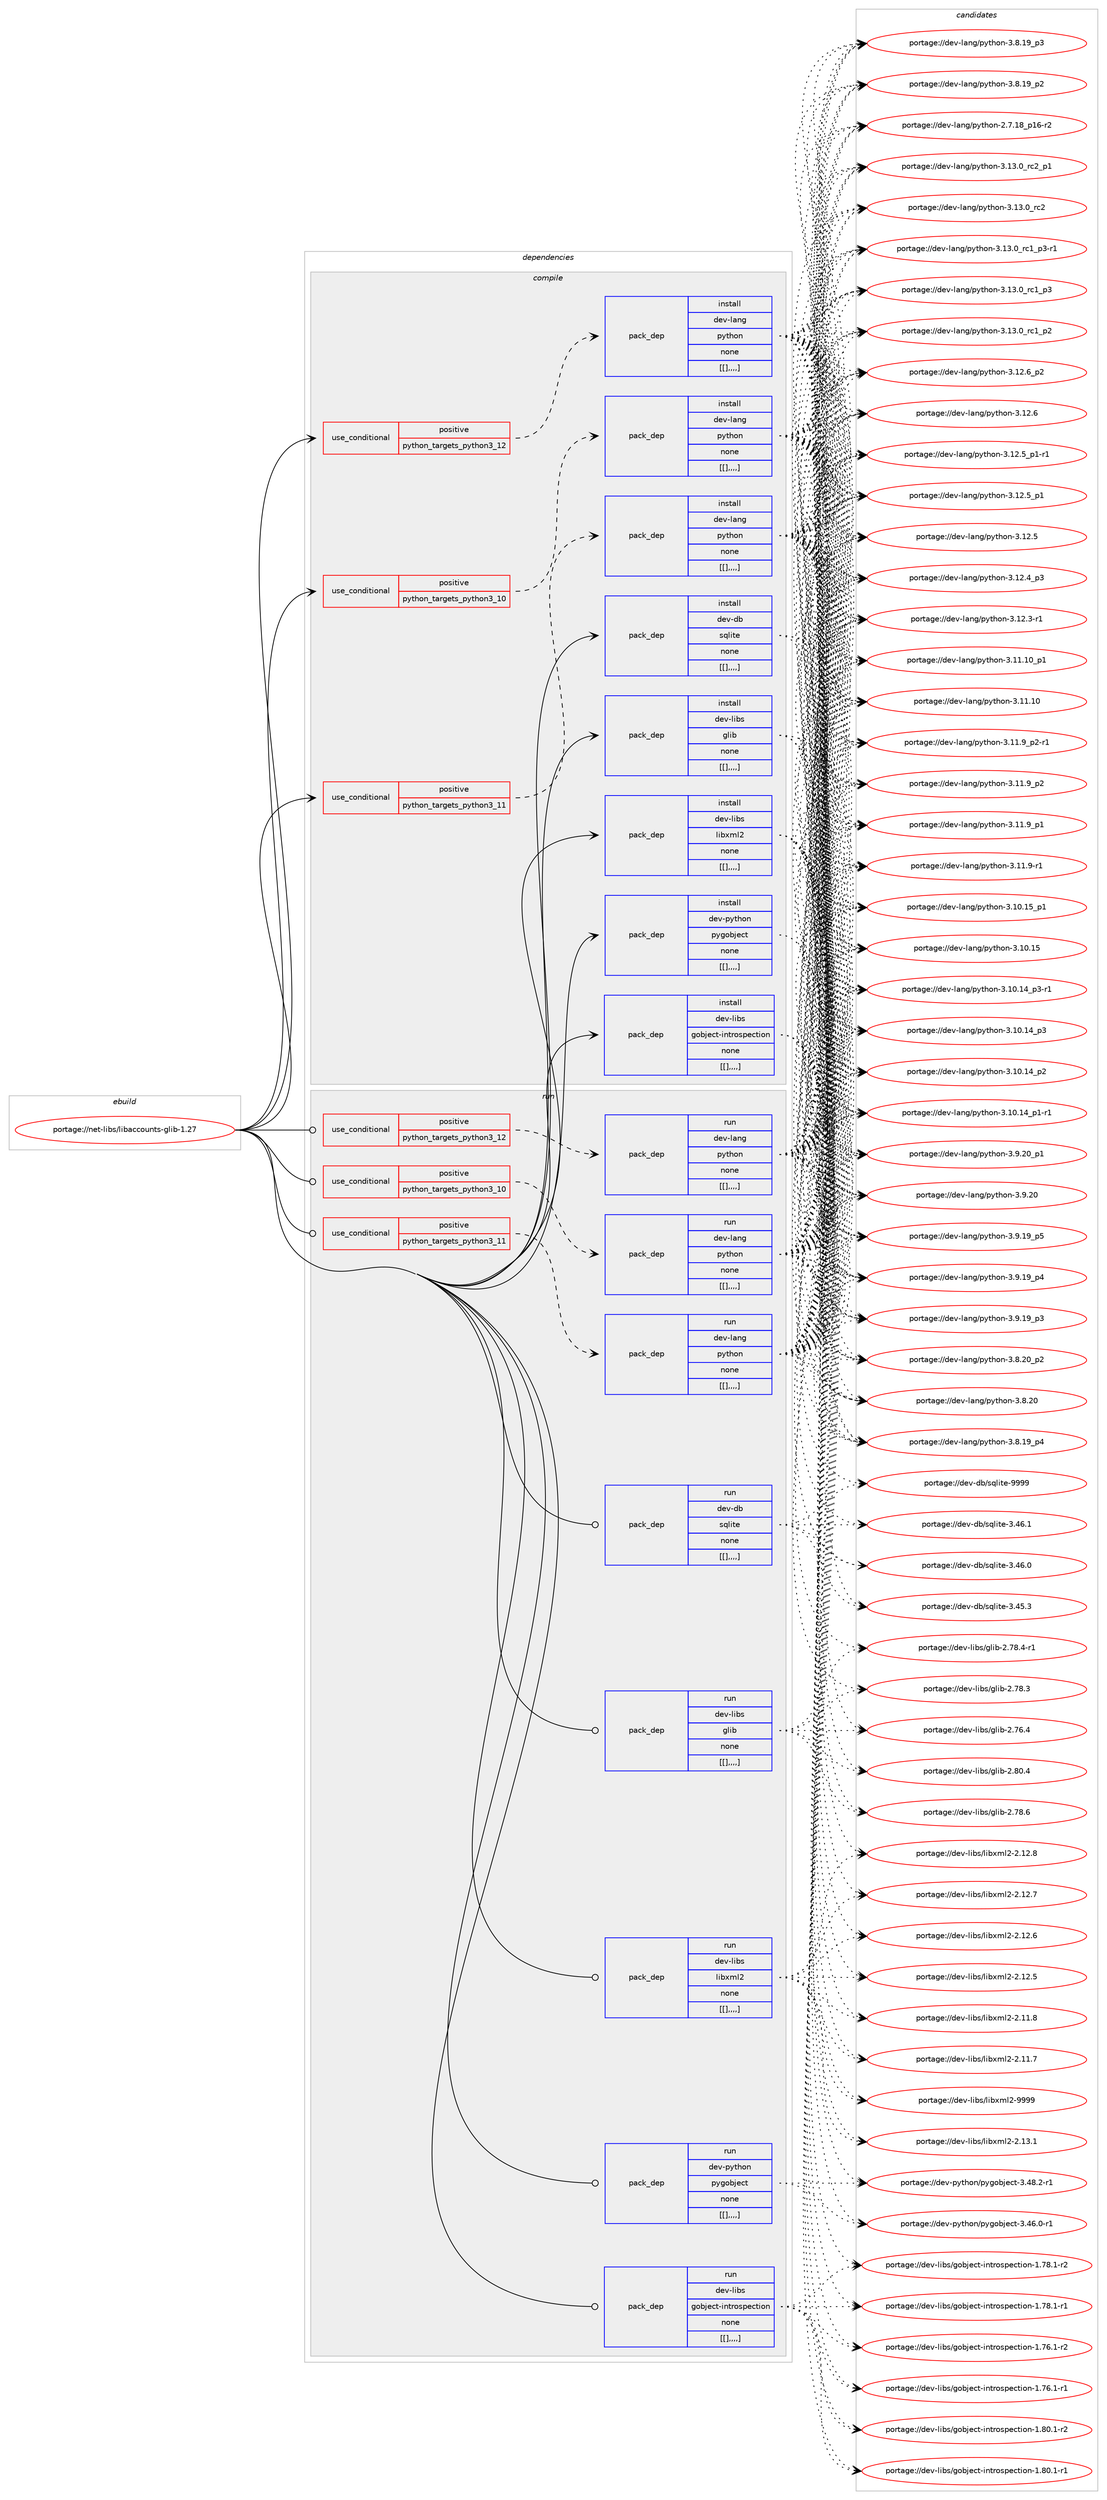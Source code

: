 digraph prolog {

# *************
# Graph options
# *************

newrank=true;
concentrate=true;
compound=true;
graph [rankdir=LR,fontname=Helvetica,fontsize=10,ranksep=1.5];#, ranksep=2.5, nodesep=0.2];
edge  [arrowhead=vee];
node  [fontname=Helvetica,fontsize=10];

# **********
# The ebuild
# **********

subgraph cluster_leftcol {
color=gray;
label=<<i>ebuild</i>>;
id [label="portage://net-libs/libaccounts-glib-1.27", color=red, width=4, href="../net-libs/libaccounts-glib-1.27.svg"];
}

# ****************
# The dependencies
# ****************

subgraph cluster_midcol {
color=gray;
label=<<i>dependencies</i>>;
subgraph cluster_compile {
fillcolor="#eeeeee";
style=filled;
label=<<i>compile</i>>;
subgraph cond97938 {
dependency371036 [label=<<TABLE BORDER="0" CELLBORDER="1" CELLSPACING="0" CELLPADDING="4"><TR><TD ROWSPAN="3" CELLPADDING="10">use_conditional</TD></TR><TR><TD>positive</TD></TR><TR><TD>python_targets_python3_10</TD></TR></TABLE>>, shape=none, color=red];
subgraph pack270404 {
dependency371037 [label=<<TABLE BORDER="0" CELLBORDER="1" CELLSPACING="0" CELLPADDING="4" WIDTH="220"><TR><TD ROWSPAN="6" CELLPADDING="30">pack_dep</TD></TR><TR><TD WIDTH="110">install</TD></TR><TR><TD>dev-lang</TD></TR><TR><TD>python</TD></TR><TR><TD>none</TD></TR><TR><TD>[[],,,,]</TD></TR></TABLE>>, shape=none, color=blue];
}
dependency371036:e -> dependency371037:w [weight=20,style="dashed",arrowhead="vee"];
}
id:e -> dependency371036:w [weight=20,style="solid",arrowhead="vee"];
subgraph cond97939 {
dependency371038 [label=<<TABLE BORDER="0" CELLBORDER="1" CELLSPACING="0" CELLPADDING="4"><TR><TD ROWSPAN="3" CELLPADDING="10">use_conditional</TD></TR><TR><TD>positive</TD></TR><TR><TD>python_targets_python3_11</TD></TR></TABLE>>, shape=none, color=red];
subgraph pack270405 {
dependency371039 [label=<<TABLE BORDER="0" CELLBORDER="1" CELLSPACING="0" CELLPADDING="4" WIDTH="220"><TR><TD ROWSPAN="6" CELLPADDING="30">pack_dep</TD></TR><TR><TD WIDTH="110">install</TD></TR><TR><TD>dev-lang</TD></TR><TR><TD>python</TD></TR><TR><TD>none</TD></TR><TR><TD>[[],,,,]</TD></TR></TABLE>>, shape=none, color=blue];
}
dependency371038:e -> dependency371039:w [weight=20,style="dashed",arrowhead="vee"];
}
id:e -> dependency371038:w [weight=20,style="solid",arrowhead="vee"];
subgraph cond97940 {
dependency371040 [label=<<TABLE BORDER="0" CELLBORDER="1" CELLSPACING="0" CELLPADDING="4"><TR><TD ROWSPAN="3" CELLPADDING="10">use_conditional</TD></TR><TR><TD>positive</TD></TR><TR><TD>python_targets_python3_12</TD></TR></TABLE>>, shape=none, color=red];
subgraph pack270406 {
dependency371041 [label=<<TABLE BORDER="0" CELLBORDER="1" CELLSPACING="0" CELLPADDING="4" WIDTH="220"><TR><TD ROWSPAN="6" CELLPADDING="30">pack_dep</TD></TR><TR><TD WIDTH="110">install</TD></TR><TR><TD>dev-lang</TD></TR><TR><TD>python</TD></TR><TR><TD>none</TD></TR><TR><TD>[[],,,,]</TD></TR></TABLE>>, shape=none, color=blue];
}
dependency371040:e -> dependency371041:w [weight=20,style="dashed",arrowhead="vee"];
}
id:e -> dependency371040:w [weight=20,style="solid",arrowhead="vee"];
subgraph pack270407 {
dependency371042 [label=<<TABLE BORDER="0" CELLBORDER="1" CELLSPACING="0" CELLPADDING="4" WIDTH="220"><TR><TD ROWSPAN="6" CELLPADDING="30">pack_dep</TD></TR><TR><TD WIDTH="110">install</TD></TR><TR><TD>dev-db</TD></TR><TR><TD>sqlite</TD></TR><TR><TD>none</TD></TR><TR><TD>[[],,,,]</TD></TR></TABLE>>, shape=none, color=blue];
}
id:e -> dependency371042:w [weight=20,style="solid",arrowhead="vee"];
subgraph pack270408 {
dependency371043 [label=<<TABLE BORDER="0" CELLBORDER="1" CELLSPACING="0" CELLPADDING="4" WIDTH="220"><TR><TD ROWSPAN="6" CELLPADDING="30">pack_dep</TD></TR><TR><TD WIDTH="110">install</TD></TR><TR><TD>dev-libs</TD></TR><TR><TD>glib</TD></TR><TR><TD>none</TD></TR><TR><TD>[[],,,,]</TD></TR></TABLE>>, shape=none, color=blue];
}
id:e -> dependency371043:w [weight=20,style="solid",arrowhead="vee"];
subgraph pack270409 {
dependency371044 [label=<<TABLE BORDER="0" CELLBORDER="1" CELLSPACING="0" CELLPADDING="4" WIDTH="220"><TR><TD ROWSPAN="6" CELLPADDING="30">pack_dep</TD></TR><TR><TD WIDTH="110">install</TD></TR><TR><TD>dev-libs</TD></TR><TR><TD>gobject-introspection</TD></TR><TR><TD>none</TD></TR><TR><TD>[[],,,,]</TD></TR></TABLE>>, shape=none, color=blue];
}
id:e -> dependency371044:w [weight=20,style="solid",arrowhead="vee"];
subgraph pack270410 {
dependency371045 [label=<<TABLE BORDER="0" CELLBORDER="1" CELLSPACING="0" CELLPADDING="4" WIDTH="220"><TR><TD ROWSPAN="6" CELLPADDING="30">pack_dep</TD></TR><TR><TD WIDTH="110">install</TD></TR><TR><TD>dev-libs</TD></TR><TR><TD>libxml2</TD></TR><TR><TD>none</TD></TR><TR><TD>[[],,,,]</TD></TR></TABLE>>, shape=none, color=blue];
}
id:e -> dependency371045:w [weight=20,style="solid",arrowhead="vee"];
subgraph pack270411 {
dependency371046 [label=<<TABLE BORDER="0" CELLBORDER="1" CELLSPACING="0" CELLPADDING="4" WIDTH="220"><TR><TD ROWSPAN="6" CELLPADDING="30">pack_dep</TD></TR><TR><TD WIDTH="110">install</TD></TR><TR><TD>dev-python</TD></TR><TR><TD>pygobject</TD></TR><TR><TD>none</TD></TR><TR><TD>[[],,,,]</TD></TR></TABLE>>, shape=none, color=blue];
}
id:e -> dependency371046:w [weight=20,style="solid",arrowhead="vee"];
}
subgraph cluster_compileandrun {
fillcolor="#eeeeee";
style=filled;
label=<<i>compile and run</i>>;
}
subgraph cluster_run {
fillcolor="#eeeeee";
style=filled;
label=<<i>run</i>>;
subgraph cond97941 {
dependency371047 [label=<<TABLE BORDER="0" CELLBORDER="1" CELLSPACING="0" CELLPADDING="4"><TR><TD ROWSPAN="3" CELLPADDING="10">use_conditional</TD></TR><TR><TD>positive</TD></TR><TR><TD>python_targets_python3_10</TD></TR></TABLE>>, shape=none, color=red];
subgraph pack270412 {
dependency371048 [label=<<TABLE BORDER="0" CELLBORDER="1" CELLSPACING="0" CELLPADDING="4" WIDTH="220"><TR><TD ROWSPAN="6" CELLPADDING="30">pack_dep</TD></TR><TR><TD WIDTH="110">run</TD></TR><TR><TD>dev-lang</TD></TR><TR><TD>python</TD></TR><TR><TD>none</TD></TR><TR><TD>[[],,,,]</TD></TR></TABLE>>, shape=none, color=blue];
}
dependency371047:e -> dependency371048:w [weight=20,style="dashed",arrowhead="vee"];
}
id:e -> dependency371047:w [weight=20,style="solid",arrowhead="odot"];
subgraph cond97942 {
dependency371049 [label=<<TABLE BORDER="0" CELLBORDER="1" CELLSPACING="0" CELLPADDING="4"><TR><TD ROWSPAN="3" CELLPADDING="10">use_conditional</TD></TR><TR><TD>positive</TD></TR><TR><TD>python_targets_python3_11</TD></TR></TABLE>>, shape=none, color=red];
subgraph pack270413 {
dependency371050 [label=<<TABLE BORDER="0" CELLBORDER="1" CELLSPACING="0" CELLPADDING="4" WIDTH="220"><TR><TD ROWSPAN="6" CELLPADDING="30">pack_dep</TD></TR><TR><TD WIDTH="110">run</TD></TR><TR><TD>dev-lang</TD></TR><TR><TD>python</TD></TR><TR><TD>none</TD></TR><TR><TD>[[],,,,]</TD></TR></TABLE>>, shape=none, color=blue];
}
dependency371049:e -> dependency371050:w [weight=20,style="dashed",arrowhead="vee"];
}
id:e -> dependency371049:w [weight=20,style="solid",arrowhead="odot"];
subgraph cond97943 {
dependency371051 [label=<<TABLE BORDER="0" CELLBORDER="1" CELLSPACING="0" CELLPADDING="4"><TR><TD ROWSPAN="3" CELLPADDING="10">use_conditional</TD></TR><TR><TD>positive</TD></TR><TR><TD>python_targets_python3_12</TD></TR></TABLE>>, shape=none, color=red];
subgraph pack270414 {
dependency371052 [label=<<TABLE BORDER="0" CELLBORDER="1" CELLSPACING="0" CELLPADDING="4" WIDTH="220"><TR><TD ROWSPAN="6" CELLPADDING="30">pack_dep</TD></TR><TR><TD WIDTH="110">run</TD></TR><TR><TD>dev-lang</TD></TR><TR><TD>python</TD></TR><TR><TD>none</TD></TR><TR><TD>[[],,,,]</TD></TR></TABLE>>, shape=none, color=blue];
}
dependency371051:e -> dependency371052:w [weight=20,style="dashed",arrowhead="vee"];
}
id:e -> dependency371051:w [weight=20,style="solid",arrowhead="odot"];
subgraph pack270415 {
dependency371053 [label=<<TABLE BORDER="0" CELLBORDER="1" CELLSPACING="0" CELLPADDING="4" WIDTH="220"><TR><TD ROWSPAN="6" CELLPADDING="30">pack_dep</TD></TR><TR><TD WIDTH="110">run</TD></TR><TR><TD>dev-db</TD></TR><TR><TD>sqlite</TD></TR><TR><TD>none</TD></TR><TR><TD>[[],,,,]</TD></TR></TABLE>>, shape=none, color=blue];
}
id:e -> dependency371053:w [weight=20,style="solid",arrowhead="odot"];
subgraph pack270416 {
dependency371054 [label=<<TABLE BORDER="0" CELLBORDER="1" CELLSPACING="0" CELLPADDING="4" WIDTH="220"><TR><TD ROWSPAN="6" CELLPADDING="30">pack_dep</TD></TR><TR><TD WIDTH="110">run</TD></TR><TR><TD>dev-libs</TD></TR><TR><TD>glib</TD></TR><TR><TD>none</TD></TR><TR><TD>[[],,,,]</TD></TR></TABLE>>, shape=none, color=blue];
}
id:e -> dependency371054:w [weight=20,style="solid",arrowhead="odot"];
subgraph pack270417 {
dependency371055 [label=<<TABLE BORDER="0" CELLBORDER="1" CELLSPACING="0" CELLPADDING="4" WIDTH="220"><TR><TD ROWSPAN="6" CELLPADDING="30">pack_dep</TD></TR><TR><TD WIDTH="110">run</TD></TR><TR><TD>dev-libs</TD></TR><TR><TD>gobject-introspection</TD></TR><TR><TD>none</TD></TR><TR><TD>[[],,,,]</TD></TR></TABLE>>, shape=none, color=blue];
}
id:e -> dependency371055:w [weight=20,style="solid",arrowhead="odot"];
subgraph pack270418 {
dependency371056 [label=<<TABLE BORDER="0" CELLBORDER="1" CELLSPACING="0" CELLPADDING="4" WIDTH="220"><TR><TD ROWSPAN="6" CELLPADDING="30">pack_dep</TD></TR><TR><TD WIDTH="110">run</TD></TR><TR><TD>dev-libs</TD></TR><TR><TD>libxml2</TD></TR><TR><TD>none</TD></TR><TR><TD>[[],,,,]</TD></TR></TABLE>>, shape=none, color=blue];
}
id:e -> dependency371056:w [weight=20,style="solid",arrowhead="odot"];
subgraph pack270419 {
dependency371057 [label=<<TABLE BORDER="0" CELLBORDER="1" CELLSPACING="0" CELLPADDING="4" WIDTH="220"><TR><TD ROWSPAN="6" CELLPADDING="30">pack_dep</TD></TR><TR><TD WIDTH="110">run</TD></TR><TR><TD>dev-python</TD></TR><TR><TD>pygobject</TD></TR><TR><TD>none</TD></TR><TR><TD>[[],,,,]</TD></TR></TABLE>>, shape=none, color=blue];
}
id:e -> dependency371057:w [weight=20,style="solid",arrowhead="odot"];
}
}

# **************
# The candidates
# **************

subgraph cluster_choices {
rank=same;
color=gray;
label=<<i>candidates</i>>;

subgraph choice270404 {
color=black;
nodesep=1;
choice100101118451089711010347112121116104111110455146495146489511499509511249 [label="portage://dev-lang/python-3.13.0_rc2_p1", color=red, width=4,href="../dev-lang/python-3.13.0_rc2_p1.svg"];
choice10010111845108971101034711212111610411111045514649514648951149950 [label="portage://dev-lang/python-3.13.0_rc2", color=red, width=4,href="../dev-lang/python-3.13.0_rc2.svg"];
choice1001011184510897110103471121211161041111104551464951464895114994995112514511449 [label="portage://dev-lang/python-3.13.0_rc1_p3-r1", color=red, width=4,href="../dev-lang/python-3.13.0_rc1_p3-r1.svg"];
choice100101118451089711010347112121116104111110455146495146489511499499511251 [label="portage://dev-lang/python-3.13.0_rc1_p3", color=red, width=4,href="../dev-lang/python-3.13.0_rc1_p3.svg"];
choice100101118451089711010347112121116104111110455146495146489511499499511250 [label="portage://dev-lang/python-3.13.0_rc1_p2", color=red, width=4,href="../dev-lang/python-3.13.0_rc1_p2.svg"];
choice100101118451089711010347112121116104111110455146495046549511250 [label="portage://dev-lang/python-3.12.6_p2", color=red, width=4,href="../dev-lang/python-3.12.6_p2.svg"];
choice10010111845108971101034711212111610411111045514649504654 [label="portage://dev-lang/python-3.12.6", color=red, width=4,href="../dev-lang/python-3.12.6.svg"];
choice1001011184510897110103471121211161041111104551464950465395112494511449 [label="portage://dev-lang/python-3.12.5_p1-r1", color=red, width=4,href="../dev-lang/python-3.12.5_p1-r1.svg"];
choice100101118451089711010347112121116104111110455146495046539511249 [label="portage://dev-lang/python-3.12.5_p1", color=red, width=4,href="../dev-lang/python-3.12.5_p1.svg"];
choice10010111845108971101034711212111610411111045514649504653 [label="portage://dev-lang/python-3.12.5", color=red, width=4,href="../dev-lang/python-3.12.5.svg"];
choice100101118451089711010347112121116104111110455146495046529511251 [label="portage://dev-lang/python-3.12.4_p3", color=red, width=4,href="../dev-lang/python-3.12.4_p3.svg"];
choice100101118451089711010347112121116104111110455146495046514511449 [label="portage://dev-lang/python-3.12.3-r1", color=red, width=4,href="../dev-lang/python-3.12.3-r1.svg"];
choice10010111845108971101034711212111610411111045514649494649489511249 [label="portage://dev-lang/python-3.11.10_p1", color=red, width=4,href="../dev-lang/python-3.11.10_p1.svg"];
choice1001011184510897110103471121211161041111104551464949464948 [label="portage://dev-lang/python-3.11.10", color=red, width=4,href="../dev-lang/python-3.11.10.svg"];
choice1001011184510897110103471121211161041111104551464949465795112504511449 [label="portage://dev-lang/python-3.11.9_p2-r1", color=red, width=4,href="../dev-lang/python-3.11.9_p2-r1.svg"];
choice100101118451089711010347112121116104111110455146494946579511250 [label="portage://dev-lang/python-3.11.9_p2", color=red, width=4,href="../dev-lang/python-3.11.9_p2.svg"];
choice100101118451089711010347112121116104111110455146494946579511249 [label="portage://dev-lang/python-3.11.9_p1", color=red, width=4,href="../dev-lang/python-3.11.9_p1.svg"];
choice100101118451089711010347112121116104111110455146494946574511449 [label="portage://dev-lang/python-3.11.9-r1", color=red, width=4,href="../dev-lang/python-3.11.9-r1.svg"];
choice10010111845108971101034711212111610411111045514649484649539511249 [label="portage://dev-lang/python-3.10.15_p1", color=red, width=4,href="../dev-lang/python-3.10.15_p1.svg"];
choice1001011184510897110103471121211161041111104551464948464953 [label="portage://dev-lang/python-3.10.15", color=red, width=4,href="../dev-lang/python-3.10.15.svg"];
choice100101118451089711010347112121116104111110455146494846495295112514511449 [label="portage://dev-lang/python-3.10.14_p3-r1", color=red, width=4,href="../dev-lang/python-3.10.14_p3-r1.svg"];
choice10010111845108971101034711212111610411111045514649484649529511251 [label="portage://dev-lang/python-3.10.14_p3", color=red, width=4,href="../dev-lang/python-3.10.14_p3.svg"];
choice10010111845108971101034711212111610411111045514649484649529511250 [label="portage://dev-lang/python-3.10.14_p2", color=red, width=4,href="../dev-lang/python-3.10.14_p2.svg"];
choice100101118451089711010347112121116104111110455146494846495295112494511449 [label="portage://dev-lang/python-3.10.14_p1-r1", color=red, width=4,href="../dev-lang/python-3.10.14_p1-r1.svg"];
choice100101118451089711010347112121116104111110455146574650489511249 [label="portage://dev-lang/python-3.9.20_p1", color=red, width=4,href="../dev-lang/python-3.9.20_p1.svg"];
choice10010111845108971101034711212111610411111045514657465048 [label="portage://dev-lang/python-3.9.20", color=red, width=4,href="../dev-lang/python-3.9.20.svg"];
choice100101118451089711010347112121116104111110455146574649579511253 [label="portage://dev-lang/python-3.9.19_p5", color=red, width=4,href="../dev-lang/python-3.9.19_p5.svg"];
choice100101118451089711010347112121116104111110455146574649579511252 [label="portage://dev-lang/python-3.9.19_p4", color=red, width=4,href="../dev-lang/python-3.9.19_p4.svg"];
choice100101118451089711010347112121116104111110455146574649579511251 [label="portage://dev-lang/python-3.9.19_p3", color=red, width=4,href="../dev-lang/python-3.9.19_p3.svg"];
choice100101118451089711010347112121116104111110455146564650489511250 [label="portage://dev-lang/python-3.8.20_p2", color=red, width=4,href="../dev-lang/python-3.8.20_p2.svg"];
choice10010111845108971101034711212111610411111045514656465048 [label="portage://dev-lang/python-3.8.20", color=red, width=4,href="../dev-lang/python-3.8.20.svg"];
choice100101118451089711010347112121116104111110455146564649579511252 [label="portage://dev-lang/python-3.8.19_p4", color=red, width=4,href="../dev-lang/python-3.8.19_p4.svg"];
choice100101118451089711010347112121116104111110455146564649579511251 [label="portage://dev-lang/python-3.8.19_p3", color=red, width=4,href="../dev-lang/python-3.8.19_p3.svg"];
choice100101118451089711010347112121116104111110455146564649579511250 [label="portage://dev-lang/python-3.8.19_p2", color=red, width=4,href="../dev-lang/python-3.8.19_p2.svg"];
choice100101118451089711010347112121116104111110455046554649569511249544511450 [label="portage://dev-lang/python-2.7.18_p16-r2", color=red, width=4,href="../dev-lang/python-2.7.18_p16-r2.svg"];
dependency371037:e -> choice100101118451089711010347112121116104111110455146495146489511499509511249:w [style=dotted,weight="100"];
dependency371037:e -> choice10010111845108971101034711212111610411111045514649514648951149950:w [style=dotted,weight="100"];
dependency371037:e -> choice1001011184510897110103471121211161041111104551464951464895114994995112514511449:w [style=dotted,weight="100"];
dependency371037:e -> choice100101118451089711010347112121116104111110455146495146489511499499511251:w [style=dotted,weight="100"];
dependency371037:e -> choice100101118451089711010347112121116104111110455146495146489511499499511250:w [style=dotted,weight="100"];
dependency371037:e -> choice100101118451089711010347112121116104111110455146495046549511250:w [style=dotted,weight="100"];
dependency371037:e -> choice10010111845108971101034711212111610411111045514649504654:w [style=dotted,weight="100"];
dependency371037:e -> choice1001011184510897110103471121211161041111104551464950465395112494511449:w [style=dotted,weight="100"];
dependency371037:e -> choice100101118451089711010347112121116104111110455146495046539511249:w [style=dotted,weight="100"];
dependency371037:e -> choice10010111845108971101034711212111610411111045514649504653:w [style=dotted,weight="100"];
dependency371037:e -> choice100101118451089711010347112121116104111110455146495046529511251:w [style=dotted,weight="100"];
dependency371037:e -> choice100101118451089711010347112121116104111110455146495046514511449:w [style=dotted,weight="100"];
dependency371037:e -> choice10010111845108971101034711212111610411111045514649494649489511249:w [style=dotted,weight="100"];
dependency371037:e -> choice1001011184510897110103471121211161041111104551464949464948:w [style=dotted,weight="100"];
dependency371037:e -> choice1001011184510897110103471121211161041111104551464949465795112504511449:w [style=dotted,weight="100"];
dependency371037:e -> choice100101118451089711010347112121116104111110455146494946579511250:w [style=dotted,weight="100"];
dependency371037:e -> choice100101118451089711010347112121116104111110455146494946579511249:w [style=dotted,weight="100"];
dependency371037:e -> choice100101118451089711010347112121116104111110455146494946574511449:w [style=dotted,weight="100"];
dependency371037:e -> choice10010111845108971101034711212111610411111045514649484649539511249:w [style=dotted,weight="100"];
dependency371037:e -> choice1001011184510897110103471121211161041111104551464948464953:w [style=dotted,weight="100"];
dependency371037:e -> choice100101118451089711010347112121116104111110455146494846495295112514511449:w [style=dotted,weight="100"];
dependency371037:e -> choice10010111845108971101034711212111610411111045514649484649529511251:w [style=dotted,weight="100"];
dependency371037:e -> choice10010111845108971101034711212111610411111045514649484649529511250:w [style=dotted,weight="100"];
dependency371037:e -> choice100101118451089711010347112121116104111110455146494846495295112494511449:w [style=dotted,weight="100"];
dependency371037:e -> choice100101118451089711010347112121116104111110455146574650489511249:w [style=dotted,weight="100"];
dependency371037:e -> choice10010111845108971101034711212111610411111045514657465048:w [style=dotted,weight="100"];
dependency371037:e -> choice100101118451089711010347112121116104111110455146574649579511253:w [style=dotted,weight="100"];
dependency371037:e -> choice100101118451089711010347112121116104111110455146574649579511252:w [style=dotted,weight="100"];
dependency371037:e -> choice100101118451089711010347112121116104111110455146574649579511251:w [style=dotted,weight="100"];
dependency371037:e -> choice100101118451089711010347112121116104111110455146564650489511250:w [style=dotted,weight="100"];
dependency371037:e -> choice10010111845108971101034711212111610411111045514656465048:w [style=dotted,weight="100"];
dependency371037:e -> choice100101118451089711010347112121116104111110455146564649579511252:w [style=dotted,weight="100"];
dependency371037:e -> choice100101118451089711010347112121116104111110455146564649579511251:w [style=dotted,weight="100"];
dependency371037:e -> choice100101118451089711010347112121116104111110455146564649579511250:w [style=dotted,weight="100"];
dependency371037:e -> choice100101118451089711010347112121116104111110455046554649569511249544511450:w [style=dotted,weight="100"];
}
subgraph choice270405 {
color=black;
nodesep=1;
choice100101118451089711010347112121116104111110455146495146489511499509511249 [label="portage://dev-lang/python-3.13.0_rc2_p1", color=red, width=4,href="../dev-lang/python-3.13.0_rc2_p1.svg"];
choice10010111845108971101034711212111610411111045514649514648951149950 [label="portage://dev-lang/python-3.13.0_rc2", color=red, width=4,href="../dev-lang/python-3.13.0_rc2.svg"];
choice1001011184510897110103471121211161041111104551464951464895114994995112514511449 [label="portage://dev-lang/python-3.13.0_rc1_p3-r1", color=red, width=4,href="../dev-lang/python-3.13.0_rc1_p3-r1.svg"];
choice100101118451089711010347112121116104111110455146495146489511499499511251 [label="portage://dev-lang/python-3.13.0_rc1_p3", color=red, width=4,href="../dev-lang/python-3.13.0_rc1_p3.svg"];
choice100101118451089711010347112121116104111110455146495146489511499499511250 [label="portage://dev-lang/python-3.13.0_rc1_p2", color=red, width=4,href="../dev-lang/python-3.13.0_rc1_p2.svg"];
choice100101118451089711010347112121116104111110455146495046549511250 [label="portage://dev-lang/python-3.12.6_p2", color=red, width=4,href="../dev-lang/python-3.12.6_p2.svg"];
choice10010111845108971101034711212111610411111045514649504654 [label="portage://dev-lang/python-3.12.6", color=red, width=4,href="../dev-lang/python-3.12.6.svg"];
choice1001011184510897110103471121211161041111104551464950465395112494511449 [label="portage://dev-lang/python-3.12.5_p1-r1", color=red, width=4,href="../dev-lang/python-3.12.5_p1-r1.svg"];
choice100101118451089711010347112121116104111110455146495046539511249 [label="portage://dev-lang/python-3.12.5_p1", color=red, width=4,href="../dev-lang/python-3.12.5_p1.svg"];
choice10010111845108971101034711212111610411111045514649504653 [label="portage://dev-lang/python-3.12.5", color=red, width=4,href="../dev-lang/python-3.12.5.svg"];
choice100101118451089711010347112121116104111110455146495046529511251 [label="portage://dev-lang/python-3.12.4_p3", color=red, width=4,href="../dev-lang/python-3.12.4_p3.svg"];
choice100101118451089711010347112121116104111110455146495046514511449 [label="portage://dev-lang/python-3.12.3-r1", color=red, width=4,href="../dev-lang/python-3.12.3-r1.svg"];
choice10010111845108971101034711212111610411111045514649494649489511249 [label="portage://dev-lang/python-3.11.10_p1", color=red, width=4,href="../dev-lang/python-3.11.10_p1.svg"];
choice1001011184510897110103471121211161041111104551464949464948 [label="portage://dev-lang/python-3.11.10", color=red, width=4,href="../dev-lang/python-3.11.10.svg"];
choice1001011184510897110103471121211161041111104551464949465795112504511449 [label="portage://dev-lang/python-3.11.9_p2-r1", color=red, width=4,href="../dev-lang/python-3.11.9_p2-r1.svg"];
choice100101118451089711010347112121116104111110455146494946579511250 [label="portage://dev-lang/python-3.11.9_p2", color=red, width=4,href="../dev-lang/python-3.11.9_p2.svg"];
choice100101118451089711010347112121116104111110455146494946579511249 [label="portage://dev-lang/python-3.11.9_p1", color=red, width=4,href="../dev-lang/python-3.11.9_p1.svg"];
choice100101118451089711010347112121116104111110455146494946574511449 [label="portage://dev-lang/python-3.11.9-r1", color=red, width=4,href="../dev-lang/python-3.11.9-r1.svg"];
choice10010111845108971101034711212111610411111045514649484649539511249 [label="portage://dev-lang/python-3.10.15_p1", color=red, width=4,href="../dev-lang/python-3.10.15_p1.svg"];
choice1001011184510897110103471121211161041111104551464948464953 [label="portage://dev-lang/python-3.10.15", color=red, width=4,href="../dev-lang/python-3.10.15.svg"];
choice100101118451089711010347112121116104111110455146494846495295112514511449 [label="portage://dev-lang/python-3.10.14_p3-r1", color=red, width=4,href="../dev-lang/python-3.10.14_p3-r1.svg"];
choice10010111845108971101034711212111610411111045514649484649529511251 [label="portage://dev-lang/python-3.10.14_p3", color=red, width=4,href="../dev-lang/python-3.10.14_p3.svg"];
choice10010111845108971101034711212111610411111045514649484649529511250 [label="portage://dev-lang/python-3.10.14_p2", color=red, width=4,href="../dev-lang/python-3.10.14_p2.svg"];
choice100101118451089711010347112121116104111110455146494846495295112494511449 [label="portage://dev-lang/python-3.10.14_p1-r1", color=red, width=4,href="../dev-lang/python-3.10.14_p1-r1.svg"];
choice100101118451089711010347112121116104111110455146574650489511249 [label="portage://dev-lang/python-3.9.20_p1", color=red, width=4,href="../dev-lang/python-3.9.20_p1.svg"];
choice10010111845108971101034711212111610411111045514657465048 [label="portage://dev-lang/python-3.9.20", color=red, width=4,href="../dev-lang/python-3.9.20.svg"];
choice100101118451089711010347112121116104111110455146574649579511253 [label="portage://dev-lang/python-3.9.19_p5", color=red, width=4,href="../dev-lang/python-3.9.19_p5.svg"];
choice100101118451089711010347112121116104111110455146574649579511252 [label="portage://dev-lang/python-3.9.19_p4", color=red, width=4,href="../dev-lang/python-3.9.19_p4.svg"];
choice100101118451089711010347112121116104111110455146574649579511251 [label="portage://dev-lang/python-3.9.19_p3", color=red, width=4,href="../dev-lang/python-3.9.19_p3.svg"];
choice100101118451089711010347112121116104111110455146564650489511250 [label="portage://dev-lang/python-3.8.20_p2", color=red, width=4,href="../dev-lang/python-3.8.20_p2.svg"];
choice10010111845108971101034711212111610411111045514656465048 [label="portage://dev-lang/python-3.8.20", color=red, width=4,href="../dev-lang/python-3.8.20.svg"];
choice100101118451089711010347112121116104111110455146564649579511252 [label="portage://dev-lang/python-3.8.19_p4", color=red, width=4,href="../dev-lang/python-3.8.19_p4.svg"];
choice100101118451089711010347112121116104111110455146564649579511251 [label="portage://dev-lang/python-3.8.19_p3", color=red, width=4,href="../dev-lang/python-3.8.19_p3.svg"];
choice100101118451089711010347112121116104111110455146564649579511250 [label="portage://dev-lang/python-3.8.19_p2", color=red, width=4,href="../dev-lang/python-3.8.19_p2.svg"];
choice100101118451089711010347112121116104111110455046554649569511249544511450 [label="portage://dev-lang/python-2.7.18_p16-r2", color=red, width=4,href="../dev-lang/python-2.7.18_p16-r2.svg"];
dependency371039:e -> choice100101118451089711010347112121116104111110455146495146489511499509511249:w [style=dotted,weight="100"];
dependency371039:e -> choice10010111845108971101034711212111610411111045514649514648951149950:w [style=dotted,weight="100"];
dependency371039:e -> choice1001011184510897110103471121211161041111104551464951464895114994995112514511449:w [style=dotted,weight="100"];
dependency371039:e -> choice100101118451089711010347112121116104111110455146495146489511499499511251:w [style=dotted,weight="100"];
dependency371039:e -> choice100101118451089711010347112121116104111110455146495146489511499499511250:w [style=dotted,weight="100"];
dependency371039:e -> choice100101118451089711010347112121116104111110455146495046549511250:w [style=dotted,weight="100"];
dependency371039:e -> choice10010111845108971101034711212111610411111045514649504654:w [style=dotted,weight="100"];
dependency371039:e -> choice1001011184510897110103471121211161041111104551464950465395112494511449:w [style=dotted,weight="100"];
dependency371039:e -> choice100101118451089711010347112121116104111110455146495046539511249:w [style=dotted,weight="100"];
dependency371039:e -> choice10010111845108971101034711212111610411111045514649504653:w [style=dotted,weight="100"];
dependency371039:e -> choice100101118451089711010347112121116104111110455146495046529511251:w [style=dotted,weight="100"];
dependency371039:e -> choice100101118451089711010347112121116104111110455146495046514511449:w [style=dotted,weight="100"];
dependency371039:e -> choice10010111845108971101034711212111610411111045514649494649489511249:w [style=dotted,weight="100"];
dependency371039:e -> choice1001011184510897110103471121211161041111104551464949464948:w [style=dotted,weight="100"];
dependency371039:e -> choice1001011184510897110103471121211161041111104551464949465795112504511449:w [style=dotted,weight="100"];
dependency371039:e -> choice100101118451089711010347112121116104111110455146494946579511250:w [style=dotted,weight="100"];
dependency371039:e -> choice100101118451089711010347112121116104111110455146494946579511249:w [style=dotted,weight="100"];
dependency371039:e -> choice100101118451089711010347112121116104111110455146494946574511449:w [style=dotted,weight="100"];
dependency371039:e -> choice10010111845108971101034711212111610411111045514649484649539511249:w [style=dotted,weight="100"];
dependency371039:e -> choice1001011184510897110103471121211161041111104551464948464953:w [style=dotted,weight="100"];
dependency371039:e -> choice100101118451089711010347112121116104111110455146494846495295112514511449:w [style=dotted,weight="100"];
dependency371039:e -> choice10010111845108971101034711212111610411111045514649484649529511251:w [style=dotted,weight="100"];
dependency371039:e -> choice10010111845108971101034711212111610411111045514649484649529511250:w [style=dotted,weight="100"];
dependency371039:e -> choice100101118451089711010347112121116104111110455146494846495295112494511449:w [style=dotted,weight="100"];
dependency371039:e -> choice100101118451089711010347112121116104111110455146574650489511249:w [style=dotted,weight="100"];
dependency371039:e -> choice10010111845108971101034711212111610411111045514657465048:w [style=dotted,weight="100"];
dependency371039:e -> choice100101118451089711010347112121116104111110455146574649579511253:w [style=dotted,weight="100"];
dependency371039:e -> choice100101118451089711010347112121116104111110455146574649579511252:w [style=dotted,weight="100"];
dependency371039:e -> choice100101118451089711010347112121116104111110455146574649579511251:w [style=dotted,weight="100"];
dependency371039:e -> choice100101118451089711010347112121116104111110455146564650489511250:w [style=dotted,weight="100"];
dependency371039:e -> choice10010111845108971101034711212111610411111045514656465048:w [style=dotted,weight="100"];
dependency371039:e -> choice100101118451089711010347112121116104111110455146564649579511252:w [style=dotted,weight="100"];
dependency371039:e -> choice100101118451089711010347112121116104111110455146564649579511251:w [style=dotted,weight="100"];
dependency371039:e -> choice100101118451089711010347112121116104111110455146564649579511250:w [style=dotted,weight="100"];
dependency371039:e -> choice100101118451089711010347112121116104111110455046554649569511249544511450:w [style=dotted,weight="100"];
}
subgraph choice270406 {
color=black;
nodesep=1;
choice100101118451089711010347112121116104111110455146495146489511499509511249 [label="portage://dev-lang/python-3.13.0_rc2_p1", color=red, width=4,href="../dev-lang/python-3.13.0_rc2_p1.svg"];
choice10010111845108971101034711212111610411111045514649514648951149950 [label="portage://dev-lang/python-3.13.0_rc2", color=red, width=4,href="../dev-lang/python-3.13.0_rc2.svg"];
choice1001011184510897110103471121211161041111104551464951464895114994995112514511449 [label="portage://dev-lang/python-3.13.0_rc1_p3-r1", color=red, width=4,href="../dev-lang/python-3.13.0_rc1_p3-r1.svg"];
choice100101118451089711010347112121116104111110455146495146489511499499511251 [label="portage://dev-lang/python-3.13.0_rc1_p3", color=red, width=4,href="../dev-lang/python-3.13.0_rc1_p3.svg"];
choice100101118451089711010347112121116104111110455146495146489511499499511250 [label="portage://dev-lang/python-3.13.0_rc1_p2", color=red, width=4,href="../dev-lang/python-3.13.0_rc1_p2.svg"];
choice100101118451089711010347112121116104111110455146495046549511250 [label="portage://dev-lang/python-3.12.6_p2", color=red, width=4,href="../dev-lang/python-3.12.6_p2.svg"];
choice10010111845108971101034711212111610411111045514649504654 [label="portage://dev-lang/python-3.12.6", color=red, width=4,href="../dev-lang/python-3.12.6.svg"];
choice1001011184510897110103471121211161041111104551464950465395112494511449 [label="portage://dev-lang/python-3.12.5_p1-r1", color=red, width=4,href="../dev-lang/python-3.12.5_p1-r1.svg"];
choice100101118451089711010347112121116104111110455146495046539511249 [label="portage://dev-lang/python-3.12.5_p1", color=red, width=4,href="../dev-lang/python-3.12.5_p1.svg"];
choice10010111845108971101034711212111610411111045514649504653 [label="portage://dev-lang/python-3.12.5", color=red, width=4,href="../dev-lang/python-3.12.5.svg"];
choice100101118451089711010347112121116104111110455146495046529511251 [label="portage://dev-lang/python-3.12.4_p3", color=red, width=4,href="../dev-lang/python-3.12.4_p3.svg"];
choice100101118451089711010347112121116104111110455146495046514511449 [label="portage://dev-lang/python-3.12.3-r1", color=red, width=4,href="../dev-lang/python-3.12.3-r1.svg"];
choice10010111845108971101034711212111610411111045514649494649489511249 [label="portage://dev-lang/python-3.11.10_p1", color=red, width=4,href="../dev-lang/python-3.11.10_p1.svg"];
choice1001011184510897110103471121211161041111104551464949464948 [label="portage://dev-lang/python-3.11.10", color=red, width=4,href="../dev-lang/python-3.11.10.svg"];
choice1001011184510897110103471121211161041111104551464949465795112504511449 [label="portage://dev-lang/python-3.11.9_p2-r1", color=red, width=4,href="../dev-lang/python-3.11.9_p2-r1.svg"];
choice100101118451089711010347112121116104111110455146494946579511250 [label="portage://dev-lang/python-3.11.9_p2", color=red, width=4,href="../dev-lang/python-3.11.9_p2.svg"];
choice100101118451089711010347112121116104111110455146494946579511249 [label="portage://dev-lang/python-3.11.9_p1", color=red, width=4,href="../dev-lang/python-3.11.9_p1.svg"];
choice100101118451089711010347112121116104111110455146494946574511449 [label="portage://dev-lang/python-3.11.9-r1", color=red, width=4,href="../dev-lang/python-3.11.9-r1.svg"];
choice10010111845108971101034711212111610411111045514649484649539511249 [label="portage://dev-lang/python-3.10.15_p1", color=red, width=4,href="../dev-lang/python-3.10.15_p1.svg"];
choice1001011184510897110103471121211161041111104551464948464953 [label="portage://dev-lang/python-3.10.15", color=red, width=4,href="../dev-lang/python-3.10.15.svg"];
choice100101118451089711010347112121116104111110455146494846495295112514511449 [label="portage://dev-lang/python-3.10.14_p3-r1", color=red, width=4,href="../dev-lang/python-3.10.14_p3-r1.svg"];
choice10010111845108971101034711212111610411111045514649484649529511251 [label="portage://dev-lang/python-3.10.14_p3", color=red, width=4,href="../dev-lang/python-3.10.14_p3.svg"];
choice10010111845108971101034711212111610411111045514649484649529511250 [label="portage://dev-lang/python-3.10.14_p2", color=red, width=4,href="../dev-lang/python-3.10.14_p2.svg"];
choice100101118451089711010347112121116104111110455146494846495295112494511449 [label="portage://dev-lang/python-3.10.14_p1-r1", color=red, width=4,href="../dev-lang/python-3.10.14_p1-r1.svg"];
choice100101118451089711010347112121116104111110455146574650489511249 [label="portage://dev-lang/python-3.9.20_p1", color=red, width=4,href="../dev-lang/python-3.9.20_p1.svg"];
choice10010111845108971101034711212111610411111045514657465048 [label="portage://dev-lang/python-3.9.20", color=red, width=4,href="../dev-lang/python-3.9.20.svg"];
choice100101118451089711010347112121116104111110455146574649579511253 [label="portage://dev-lang/python-3.9.19_p5", color=red, width=4,href="../dev-lang/python-3.9.19_p5.svg"];
choice100101118451089711010347112121116104111110455146574649579511252 [label="portage://dev-lang/python-3.9.19_p4", color=red, width=4,href="../dev-lang/python-3.9.19_p4.svg"];
choice100101118451089711010347112121116104111110455146574649579511251 [label="portage://dev-lang/python-3.9.19_p3", color=red, width=4,href="../dev-lang/python-3.9.19_p3.svg"];
choice100101118451089711010347112121116104111110455146564650489511250 [label="portage://dev-lang/python-3.8.20_p2", color=red, width=4,href="../dev-lang/python-3.8.20_p2.svg"];
choice10010111845108971101034711212111610411111045514656465048 [label="portage://dev-lang/python-3.8.20", color=red, width=4,href="../dev-lang/python-3.8.20.svg"];
choice100101118451089711010347112121116104111110455146564649579511252 [label="portage://dev-lang/python-3.8.19_p4", color=red, width=4,href="../dev-lang/python-3.8.19_p4.svg"];
choice100101118451089711010347112121116104111110455146564649579511251 [label="portage://dev-lang/python-3.8.19_p3", color=red, width=4,href="../dev-lang/python-3.8.19_p3.svg"];
choice100101118451089711010347112121116104111110455146564649579511250 [label="portage://dev-lang/python-3.8.19_p2", color=red, width=4,href="../dev-lang/python-3.8.19_p2.svg"];
choice100101118451089711010347112121116104111110455046554649569511249544511450 [label="portage://dev-lang/python-2.7.18_p16-r2", color=red, width=4,href="../dev-lang/python-2.7.18_p16-r2.svg"];
dependency371041:e -> choice100101118451089711010347112121116104111110455146495146489511499509511249:w [style=dotted,weight="100"];
dependency371041:e -> choice10010111845108971101034711212111610411111045514649514648951149950:w [style=dotted,weight="100"];
dependency371041:e -> choice1001011184510897110103471121211161041111104551464951464895114994995112514511449:w [style=dotted,weight="100"];
dependency371041:e -> choice100101118451089711010347112121116104111110455146495146489511499499511251:w [style=dotted,weight="100"];
dependency371041:e -> choice100101118451089711010347112121116104111110455146495146489511499499511250:w [style=dotted,weight="100"];
dependency371041:e -> choice100101118451089711010347112121116104111110455146495046549511250:w [style=dotted,weight="100"];
dependency371041:e -> choice10010111845108971101034711212111610411111045514649504654:w [style=dotted,weight="100"];
dependency371041:e -> choice1001011184510897110103471121211161041111104551464950465395112494511449:w [style=dotted,weight="100"];
dependency371041:e -> choice100101118451089711010347112121116104111110455146495046539511249:w [style=dotted,weight="100"];
dependency371041:e -> choice10010111845108971101034711212111610411111045514649504653:w [style=dotted,weight="100"];
dependency371041:e -> choice100101118451089711010347112121116104111110455146495046529511251:w [style=dotted,weight="100"];
dependency371041:e -> choice100101118451089711010347112121116104111110455146495046514511449:w [style=dotted,weight="100"];
dependency371041:e -> choice10010111845108971101034711212111610411111045514649494649489511249:w [style=dotted,weight="100"];
dependency371041:e -> choice1001011184510897110103471121211161041111104551464949464948:w [style=dotted,weight="100"];
dependency371041:e -> choice1001011184510897110103471121211161041111104551464949465795112504511449:w [style=dotted,weight="100"];
dependency371041:e -> choice100101118451089711010347112121116104111110455146494946579511250:w [style=dotted,weight="100"];
dependency371041:e -> choice100101118451089711010347112121116104111110455146494946579511249:w [style=dotted,weight="100"];
dependency371041:e -> choice100101118451089711010347112121116104111110455146494946574511449:w [style=dotted,weight="100"];
dependency371041:e -> choice10010111845108971101034711212111610411111045514649484649539511249:w [style=dotted,weight="100"];
dependency371041:e -> choice1001011184510897110103471121211161041111104551464948464953:w [style=dotted,weight="100"];
dependency371041:e -> choice100101118451089711010347112121116104111110455146494846495295112514511449:w [style=dotted,weight="100"];
dependency371041:e -> choice10010111845108971101034711212111610411111045514649484649529511251:w [style=dotted,weight="100"];
dependency371041:e -> choice10010111845108971101034711212111610411111045514649484649529511250:w [style=dotted,weight="100"];
dependency371041:e -> choice100101118451089711010347112121116104111110455146494846495295112494511449:w [style=dotted,weight="100"];
dependency371041:e -> choice100101118451089711010347112121116104111110455146574650489511249:w [style=dotted,weight="100"];
dependency371041:e -> choice10010111845108971101034711212111610411111045514657465048:w [style=dotted,weight="100"];
dependency371041:e -> choice100101118451089711010347112121116104111110455146574649579511253:w [style=dotted,weight="100"];
dependency371041:e -> choice100101118451089711010347112121116104111110455146574649579511252:w [style=dotted,weight="100"];
dependency371041:e -> choice100101118451089711010347112121116104111110455146574649579511251:w [style=dotted,weight="100"];
dependency371041:e -> choice100101118451089711010347112121116104111110455146564650489511250:w [style=dotted,weight="100"];
dependency371041:e -> choice10010111845108971101034711212111610411111045514656465048:w [style=dotted,weight="100"];
dependency371041:e -> choice100101118451089711010347112121116104111110455146564649579511252:w [style=dotted,weight="100"];
dependency371041:e -> choice100101118451089711010347112121116104111110455146564649579511251:w [style=dotted,weight="100"];
dependency371041:e -> choice100101118451089711010347112121116104111110455146564649579511250:w [style=dotted,weight="100"];
dependency371041:e -> choice100101118451089711010347112121116104111110455046554649569511249544511450:w [style=dotted,weight="100"];
}
subgraph choice270407 {
color=black;
nodesep=1;
choice1001011184510098471151131081051161014557575757 [label="portage://dev-db/sqlite-9999", color=red, width=4,href="../dev-db/sqlite-9999.svg"];
choice10010111845100984711511310810511610145514652544649 [label="portage://dev-db/sqlite-3.46.1", color=red, width=4,href="../dev-db/sqlite-3.46.1.svg"];
choice10010111845100984711511310810511610145514652544648 [label="portage://dev-db/sqlite-3.46.0", color=red, width=4,href="../dev-db/sqlite-3.46.0.svg"];
choice10010111845100984711511310810511610145514652534651 [label="portage://dev-db/sqlite-3.45.3", color=red, width=4,href="../dev-db/sqlite-3.45.3.svg"];
dependency371042:e -> choice1001011184510098471151131081051161014557575757:w [style=dotted,weight="100"];
dependency371042:e -> choice10010111845100984711511310810511610145514652544649:w [style=dotted,weight="100"];
dependency371042:e -> choice10010111845100984711511310810511610145514652544648:w [style=dotted,weight="100"];
dependency371042:e -> choice10010111845100984711511310810511610145514652534651:w [style=dotted,weight="100"];
}
subgraph choice270408 {
color=black;
nodesep=1;
choice1001011184510810598115471031081059845504656484652 [label="portage://dev-libs/glib-2.80.4", color=red, width=4,href="../dev-libs/glib-2.80.4.svg"];
choice1001011184510810598115471031081059845504655564654 [label="portage://dev-libs/glib-2.78.6", color=red, width=4,href="../dev-libs/glib-2.78.6.svg"];
choice10010111845108105981154710310810598455046555646524511449 [label="portage://dev-libs/glib-2.78.4-r1", color=red, width=4,href="../dev-libs/glib-2.78.4-r1.svg"];
choice1001011184510810598115471031081059845504655564651 [label="portage://dev-libs/glib-2.78.3", color=red, width=4,href="../dev-libs/glib-2.78.3.svg"];
choice1001011184510810598115471031081059845504655544652 [label="portage://dev-libs/glib-2.76.4", color=red, width=4,href="../dev-libs/glib-2.76.4.svg"];
dependency371043:e -> choice1001011184510810598115471031081059845504656484652:w [style=dotted,weight="100"];
dependency371043:e -> choice1001011184510810598115471031081059845504655564654:w [style=dotted,weight="100"];
dependency371043:e -> choice10010111845108105981154710310810598455046555646524511449:w [style=dotted,weight="100"];
dependency371043:e -> choice1001011184510810598115471031081059845504655564651:w [style=dotted,weight="100"];
dependency371043:e -> choice1001011184510810598115471031081059845504655544652:w [style=dotted,weight="100"];
}
subgraph choice270409 {
color=black;
nodesep=1;
choice10010111845108105981154710311198106101991164510511011611411111511210199116105111110454946564846494511450 [label="portage://dev-libs/gobject-introspection-1.80.1-r2", color=red, width=4,href="../dev-libs/gobject-introspection-1.80.1-r2.svg"];
choice10010111845108105981154710311198106101991164510511011611411111511210199116105111110454946564846494511449 [label="portage://dev-libs/gobject-introspection-1.80.1-r1", color=red, width=4,href="../dev-libs/gobject-introspection-1.80.1-r1.svg"];
choice10010111845108105981154710311198106101991164510511011611411111511210199116105111110454946555646494511450 [label="portage://dev-libs/gobject-introspection-1.78.1-r2", color=red, width=4,href="../dev-libs/gobject-introspection-1.78.1-r2.svg"];
choice10010111845108105981154710311198106101991164510511011611411111511210199116105111110454946555646494511449 [label="portage://dev-libs/gobject-introspection-1.78.1-r1", color=red, width=4,href="../dev-libs/gobject-introspection-1.78.1-r1.svg"];
choice10010111845108105981154710311198106101991164510511011611411111511210199116105111110454946555446494511450 [label="portage://dev-libs/gobject-introspection-1.76.1-r2", color=red, width=4,href="../dev-libs/gobject-introspection-1.76.1-r2.svg"];
choice10010111845108105981154710311198106101991164510511011611411111511210199116105111110454946555446494511449 [label="portage://dev-libs/gobject-introspection-1.76.1-r1", color=red, width=4,href="../dev-libs/gobject-introspection-1.76.1-r1.svg"];
dependency371044:e -> choice10010111845108105981154710311198106101991164510511011611411111511210199116105111110454946564846494511450:w [style=dotted,weight="100"];
dependency371044:e -> choice10010111845108105981154710311198106101991164510511011611411111511210199116105111110454946564846494511449:w [style=dotted,weight="100"];
dependency371044:e -> choice10010111845108105981154710311198106101991164510511011611411111511210199116105111110454946555646494511450:w [style=dotted,weight="100"];
dependency371044:e -> choice10010111845108105981154710311198106101991164510511011611411111511210199116105111110454946555646494511449:w [style=dotted,weight="100"];
dependency371044:e -> choice10010111845108105981154710311198106101991164510511011611411111511210199116105111110454946555446494511450:w [style=dotted,weight="100"];
dependency371044:e -> choice10010111845108105981154710311198106101991164510511011611411111511210199116105111110454946555446494511449:w [style=dotted,weight="100"];
}
subgraph choice270410 {
color=black;
nodesep=1;
choice10010111845108105981154710810598120109108504557575757 [label="portage://dev-libs/libxml2-9999", color=red, width=4,href="../dev-libs/libxml2-9999.svg"];
choice100101118451081059811547108105981201091085045504649514649 [label="portage://dev-libs/libxml2-2.13.1", color=red, width=4,href="../dev-libs/libxml2-2.13.1.svg"];
choice100101118451081059811547108105981201091085045504649504656 [label="portage://dev-libs/libxml2-2.12.8", color=red, width=4,href="../dev-libs/libxml2-2.12.8.svg"];
choice100101118451081059811547108105981201091085045504649504655 [label="portage://dev-libs/libxml2-2.12.7", color=red, width=4,href="../dev-libs/libxml2-2.12.7.svg"];
choice100101118451081059811547108105981201091085045504649504654 [label="portage://dev-libs/libxml2-2.12.6", color=red, width=4,href="../dev-libs/libxml2-2.12.6.svg"];
choice100101118451081059811547108105981201091085045504649504653 [label="portage://dev-libs/libxml2-2.12.5", color=red, width=4,href="../dev-libs/libxml2-2.12.5.svg"];
choice100101118451081059811547108105981201091085045504649494656 [label="portage://dev-libs/libxml2-2.11.8", color=red, width=4,href="../dev-libs/libxml2-2.11.8.svg"];
choice100101118451081059811547108105981201091085045504649494655 [label="portage://dev-libs/libxml2-2.11.7", color=red, width=4,href="../dev-libs/libxml2-2.11.7.svg"];
dependency371045:e -> choice10010111845108105981154710810598120109108504557575757:w [style=dotted,weight="100"];
dependency371045:e -> choice100101118451081059811547108105981201091085045504649514649:w [style=dotted,weight="100"];
dependency371045:e -> choice100101118451081059811547108105981201091085045504649504656:w [style=dotted,weight="100"];
dependency371045:e -> choice100101118451081059811547108105981201091085045504649504655:w [style=dotted,weight="100"];
dependency371045:e -> choice100101118451081059811547108105981201091085045504649504654:w [style=dotted,weight="100"];
dependency371045:e -> choice100101118451081059811547108105981201091085045504649504653:w [style=dotted,weight="100"];
dependency371045:e -> choice100101118451081059811547108105981201091085045504649494656:w [style=dotted,weight="100"];
dependency371045:e -> choice100101118451081059811547108105981201091085045504649494655:w [style=dotted,weight="100"];
}
subgraph choice270411 {
color=black;
nodesep=1;
choice10010111845112121116104111110471121211031119810610199116455146525646504511449 [label="portage://dev-python/pygobject-3.48.2-r1", color=red, width=4,href="../dev-python/pygobject-3.48.2-r1.svg"];
choice10010111845112121116104111110471121211031119810610199116455146525446484511449 [label="portage://dev-python/pygobject-3.46.0-r1", color=red, width=4,href="../dev-python/pygobject-3.46.0-r1.svg"];
dependency371046:e -> choice10010111845112121116104111110471121211031119810610199116455146525646504511449:w [style=dotted,weight="100"];
dependency371046:e -> choice10010111845112121116104111110471121211031119810610199116455146525446484511449:w [style=dotted,weight="100"];
}
subgraph choice270412 {
color=black;
nodesep=1;
choice100101118451089711010347112121116104111110455146495146489511499509511249 [label="portage://dev-lang/python-3.13.0_rc2_p1", color=red, width=4,href="../dev-lang/python-3.13.0_rc2_p1.svg"];
choice10010111845108971101034711212111610411111045514649514648951149950 [label="portage://dev-lang/python-3.13.0_rc2", color=red, width=4,href="../dev-lang/python-3.13.0_rc2.svg"];
choice1001011184510897110103471121211161041111104551464951464895114994995112514511449 [label="portage://dev-lang/python-3.13.0_rc1_p3-r1", color=red, width=4,href="../dev-lang/python-3.13.0_rc1_p3-r1.svg"];
choice100101118451089711010347112121116104111110455146495146489511499499511251 [label="portage://dev-lang/python-3.13.0_rc1_p3", color=red, width=4,href="../dev-lang/python-3.13.0_rc1_p3.svg"];
choice100101118451089711010347112121116104111110455146495146489511499499511250 [label="portage://dev-lang/python-3.13.0_rc1_p2", color=red, width=4,href="../dev-lang/python-3.13.0_rc1_p2.svg"];
choice100101118451089711010347112121116104111110455146495046549511250 [label="portage://dev-lang/python-3.12.6_p2", color=red, width=4,href="../dev-lang/python-3.12.6_p2.svg"];
choice10010111845108971101034711212111610411111045514649504654 [label="portage://dev-lang/python-3.12.6", color=red, width=4,href="../dev-lang/python-3.12.6.svg"];
choice1001011184510897110103471121211161041111104551464950465395112494511449 [label="portage://dev-lang/python-3.12.5_p1-r1", color=red, width=4,href="../dev-lang/python-3.12.5_p1-r1.svg"];
choice100101118451089711010347112121116104111110455146495046539511249 [label="portage://dev-lang/python-3.12.5_p1", color=red, width=4,href="../dev-lang/python-3.12.5_p1.svg"];
choice10010111845108971101034711212111610411111045514649504653 [label="portage://dev-lang/python-3.12.5", color=red, width=4,href="../dev-lang/python-3.12.5.svg"];
choice100101118451089711010347112121116104111110455146495046529511251 [label="portage://dev-lang/python-3.12.4_p3", color=red, width=4,href="../dev-lang/python-3.12.4_p3.svg"];
choice100101118451089711010347112121116104111110455146495046514511449 [label="portage://dev-lang/python-3.12.3-r1", color=red, width=4,href="../dev-lang/python-3.12.3-r1.svg"];
choice10010111845108971101034711212111610411111045514649494649489511249 [label="portage://dev-lang/python-3.11.10_p1", color=red, width=4,href="../dev-lang/python-3.11.10_p1.svg"];
choice1001011184510897110103471121211161041111104551464949464948 [label="portage://dev-lang/python-3.11.10", color=red, width=4,href="../dev-lang/python-3.11.10.svg"];
choice1001011184510897110103471121211161041111104551464949465795112504511449 [label="portage://dev-lang/python-3.11.9_p2-r1", color=red, width=4,href="../dev-lang/python-3.11.9_p2-r1.svg"];
choice100101118451089711010347112121116104111110455146494946579511250 [label="portage://dev-lang/python-3.11.9_p2", color=red, width=4,href="../dev-lang/python-3.11.9_p2.svg"];
choice100101118451089711010347112121116104111110455146494946579511249 [label="portage://dev-lang/python-3.11.9_p1", color=red, width=4,href="../dev-lang/python-3.11.9_p1.svg"];
choice100101118451089711010347112121116104111110455146494946574511449 [label="portage://dev-lang/python-3.11.9-r1", color=red, width=4,href="../dev-lang/python-3.11.9-r1.svg"];
choice10010111845108971101034711212111610411111045514649484649539511249 [label="portage://dev-lang/python-3.10.15_p1", color=red, width=4,href="../dev-lang/python-3.10.15_p1.svg"];
choice1001011184510897110103471121211161041111104551464948464953 [label="portage://dev-lang/python-3.10.15", color=red, width=4,href="../dev-lang/python-3.10.15.svg"];
choice100101118451089711010347112121116104111110455146494846495295112514511449 [label="portage://dev-lang/python-3.10.14_p3-r1", color=red, width=4,href="../dev-lang/python-3.10.14_p3-r1.svg"];
choice10010111845108971101034711212111610411111045514649484649529511251 [label="portage://dev-lang/python-3.10.14_p3", color=red, width=4,href="../dev-lang/python-3.10.14_p3.svg"];
choice10010111845108971101034711212111610411111045514649484649529511250 [label="portage://dev-lang/python-3.10.14_p2", color=red, width=4,href="../dev-lang/python-3.10.14_p2.svg"];
choice100101118451089711010347112121116104111110455146494846495295112494511449 [label="portage://dev-lang/python-3.10.14_p1-r1", color=red, width=4,href="../dev-lang/python-3.10.14_p1-r1.svg"];
choice100101118451089711010347112121116104111110455146574650489511249 [label="portage://dev-lang/python-3.9.20_p1", color=red, width=4,href="../dev-lang/python-3.9.20_p1.svg"];
choice10010111845108971101034711212111610411111045514657465048 [label="portage://dev-lang/python-3.9.20", color=red, width=4,href="../dev-lang/python-3.9.20.svg"];
choice100101118451089711010347112121116104111110455146574649579511253 [label="portage://dev-lang/python-3.9.19_p5", color=red, width=4,href="../dev-lang/python-3.9.19_p5.svg"];
choice100101118451089711010347112121116104111110455146574649579511252 [label="portage://dev-lang/python-3.9.19_p4", color=red, width=4,href="../dev-lang/python-3.9.19_p4.svg"];
choice100101118451089711010347112121116104111110455146574649579511251 [label="portage://dev-lang/python-3.9.19_p3", color=red, width=4,href="../dev-lang/python-3.9.19_p3.svg"];
choice100101118451089711010347112121116104111110455146564650489511250 [label="portage://dev-lang/python-3.8.20_p2", color=red, width=4,href="../dev-lang/python-3.8.20_p2.svg"];
choice10010111845108971101034711212111610411111045514656465048 [label="portage://dev-lang/python-3.8.20", color=red, width=4,href="../dev-lang/python-3.8.20.svg"];
choice100101118451089711010347112121116104111110455146564649579511252 [label="portage://dev-lang/python-3.8.19_p4", color=red, width=4,href="../dev-lang/python-3.8.19_p4.svg"];
choice100101118451089711010347112121116104111110455146564649579511251 [label="portage://dev-lang/python-3.8.19_p3", color=red, width=4,href="../dev-lang/python-3.8.19_p3.svg"];
choice100101118451089711010347112121116104111110455146564649579511250 [label="portage://dev-lang/python-3.8.19_p2", color=red, width=4,href="../dev-lang/python-3.8.19_p2.svg"];
choice100101118451089711010347112121116104111110455046554649569511249544511450 [label="portage://dev-lang/python-2.7.18_p16-r2", color=red, width=4,href="../dev-lang/python-2.7.18_p16-r2.svg"];
dependency371048:e -> choice100101118451089711010347112121116104111110455146495146489511499509511249:w [style=dotted,weight="100"];
dependency371048:e -> choice10010111845108971101034711212111610411111045514649514648951149950:w [style=dotted,weight="100"];
dependency371048:e -> choice1001011184510897110103471121211161041111104551464951464895114994995112514511449:w [style=dotted,weight="100"];
dependency371048:e -> choice100101118451089711010347112121116104111110455146495146489511499499511251:w [style=dotted,weight="100"];
dependency371048:e -> choice100101118451089711010347112121116104111110455146495146489511499499511250:w [style=dotted,weight="100"];
dependency371048:e -> choice100101118451089711010347112121116104111110455146495046549511250:w [style=dotted,weight="100"];
dependency371048:e -> choice10010111845108971101034711212111610411111045514649504654:w [style=dotted,weight="100"];
dependency371048:e -> choice1001011184510897110103471121211161041111104551464950465395112494511449:w [style=dotted,weight="100"];
dependency371048:e -> choice100101118451089711010347112121116104111110455146495046539511249:w [style=dotted,weight="100"];
dependency371048:e -> choice10010111845108971101034711212111610411111045514649504653:w [style=dotted,weight="100"];
dependency371048:e -> choice100101118451089711010347112121116104111110455146495046529511251:w [style=dotted,weight="100"];
dependency371048:e -> choice100101118451089711010347112121116104111110455146495046514511449:w [style=dotted,weight="100"];
dependency371048:e -> choice10010111845108971101034711212111610411111045514649494649489511249:w [style=dotted,weight="100"];
dependency371048:e -> choice1001011184510897110103471121211161041111104551464949464948:w [style=dotted,weight="100"];
dependency371048:e -> choice1001011184510897110103471121211161041111104551464949465795112504511449:w [style=dotted,weight="100"];
dependency371048:e -> choice100101118451089711010347112121116104111110455146494946579511250:w [style=dotted,weight="100"];
dependency371048:e -> choice100101118451089711010347112121116104111110455146494946579511249:w [style=dotted,weight="100"];
dependency371048:e -> choice100101118451089711010347112121116104111110455146494946574511449:w [style=dotted,weight="100"];
dependency371048:e -> choice10010111845108971101034711212111610411111045514649484649539511249:w [style=dotted,weight="100"];
dependency371048:e -> choice1001011184510897110103471121211161041111104551464948464953:w [style=dotted,weight="100"];
dependency371048:e -> choice100101118451089711010347112121116104111110455146494846495295112514511449:w [style=dotted,weight="100"];
dependency371048:e -> choice10010111845108971101034711212111610411111045514649484649529511251:w [style=dotted,weight="100"];
dependency371048:e -> choice10010111845108971101034711212111610411111045514649484649529511250:w [style=dotted,weight="100"];
dependency371048:e -> choice100101118451089711010347112121116104111110455146494846495295112494511449:w [style=dotted,weight="100"];
dependency371048:e -> choice100101118451089711010347112121116104111110455146574650489511249:w [style=dotted,weight="100"];
dependency371048:e -> choice10010111845108971101034711212111610411111045514657465048:w [style=dotted,weight="100"];
dependency371048:e -> choice100101118451089711010347112121116104111110455146574649579511253:w [style=dotted,weight="100"];
dependency371048:e -> choice100101118451089711010347112121116104111110455146574649579511252:w [style=dotted,weight="100"];
dependency371048:e -> choice100101118451089711010347112121116104111110455146574649579511251:w [style=dotted,weight="100"];
dependency371048:e -> choice100101118451089711010347112121116104111110455146564650489511250:w [style=dotted,weight="100"];
dependency371048:e -> choice10010111845108971101034711212111610411111045514656465048:w [style=dotted,weight="100"];
dependency371048:e -> choice100101118451089711010347112121116104111110455146564649579511252:w [style=dotted,weight="100"];
dependency371048:e -> choice100101118451089711010347112121116104111110455146564649579511251:w [style=dotted,weight="100"];
dependency371048:e -> choice100101118451089711010347112121116104111110455146564649579511250:w [style=dotted,weight="100"];
dependency371048:e -> choice100101118451089711010347112121116104111110455046554649569511249544511450:w [style=dotted,weight="100"];
}
subgraph choice270413 {
color=black;
nodesep=1;
choice100101118451089711010347112121116104111110455146495146489511499509511249 [label="portage://dev-lang/python-3.13.0_rc2_p1", color=red, width=4,href="../dev-lang/python-3.13.0_rc2_p1.svg"];
choice10010111845108971101034711212111610411111045514649514648951149950 [label="portage://dev-lang/python-3.13.0_rc2", color=red, width=4,href="../dev-lang/python-3.13.0_rc2.svg"];
choice1001011184510897110103471121211161041111104551464951464895114994995112514511449 [label="portage://dev-lang/python-3.13.0_rc1_p3-r1", color=red, width=4,href="../dev-lang/python-3.13.0_rc1_p3-r1.svg"];
choice100101118451089711010347112121116104111110455146495146489511499499511251 [label="portage://dev-lang/python-3.13.0_rc1_p3", color=red, width=4,href="../dev-lang/python-3.13.0_rc1_p3.svg"];
choice100101118451089711010347112121116104111110455146495146489511499499511250 [label="portage://dev-lang/python-3.13.0_rc1_p2", color=red, width=4,href="../dev-lang/python-3.13.0_rc1_p2.svg"];
choice100101118451089711010347112121116104111110455146495046549511250 [label="portage://dev-lang/python-3.12.6_p2", color=red, width=4,href="../dev-lang/python-3.12.6_p2.svg"];
choice10010111845108971101034711212111610411111045514649504654 [label="portage://dev-lang/python-3.12.6", color=red, width=4,href="../dev-lang/python-3.12.6.svg"];
choice1001011184510897110103471121211161041111104551464950465395112494511449 [label="portage://dev-lang/python-3.12.5_p1-r1", color=red, width=4,href="../dev-lang/python-3.12.5_p1-r1.svg"];
choice100101118451089711010347112121116104111110455146495046539511249 [label="portage://dev-lang/python-3.12.5_p1", color=red, width=4,href="../dev-lang/python-3.12.5_p1.svg"];
choice10010111845108971101034711212111610411111045514649504653 [label="portage://dev-lang/python-3.12.5", color=red, width=4,href="../dev-lang/python-3.12.5.svg"];
choice100101118451089711010347112121116104111110455146495046529511251 [label="portage://dev-lang/python-3.12.4_p3", color=red, width=4,href="../dev-lang/python-3.12.4_p3.svg"];
choice100101118451089711010347112121116104111110455146495046514511449 [label="portage://dev-lang/python-3.12.3-r1", color=red, width=4,href="../dev-lang/python-3.12.3-r1.svg"];
choice10010111845108971101034711212111610411111045514649494649489511249 [label="portage://dev-lang/python-3.11.10_p1", color=red, width=4,href="../dev-lang/python-3.11.10_p1.svg"];
choice1001011184510897110103471121211161041111104551464949464948 [label="portage://dev-lang/python-3.11.10", color=red, width=4,href="../dev-lang/python-3.11.10.svg"];
choice1001011184510897110103471121211161041111104551464949465795112504511449 [label="portage://dev-lang/python-3.11.9_p2-r1", color=red, width=4,href="../dev-lang/python-3.11.9_p2-r1.svg"];
choice100101118451089711010347112121116104111110455146494946579511250 [label="portage://dev-lang/python-3.11.9_p2", color=red, width=4,href="../dev-lang/python-3.11.9_p2.svg"];
choice100101118451089711010347112121116104111110455146494946579511249 [label="portage://dev-lang/python-3.11.9_p1", color=red, width=4,href="../dev-lang/python-3.11.9_p1.svg"];
choice100101118451089711010347112121116104111110455146494946574511449 [label="portage://dev-lang/python-3.11.9-r1", color=red, width=4,href="../dev-lang/python-3.11.9-r1.svg"];
choice10010111845108971101034711212111610411111045514649484649539511249 [label="portage://dev-lang/python-3.10.15_p1", color=red, width=4,href="../dev-lang/python-3.10.15_p1.svg"];
choice1001011184510897110103471121211161041111104551464948464953 [label="portage://dev-lang/python-3.10.15", color=red, width=4,href="../dev-lang/python-3.10.15.svg"];
choice100101118451089711010347112121116104111110455146494846495295112514511449 [label="portage://dev-lang/python-3.10.14_p3-r1", color=red, width=4,href="../dev-lang/python-3.10.14_p3-r1.svg"];
choice10010111845108971101034711212111610411111045514649484649529511251 [label="portage://dev-lang/python-3.10.14_p3", color=red, width=4,href="../dev-lang/python-3.10.14_p3.svg"];
choice10010111845108971101034711212111610411111045514649484649529511250 [label="portage://dev-lang/python-3.10.14_p2", color=red, width=4,href="../dev-lang/python-3.10.14_p2.svg"];
choice100101118451089711010347112121116104111110455146494846495295112494511449 [label="portage://dev-lang/python-3.10.14_p1-r1", color=red, width=4,href="../dev-lang/python-3.10.14_p1-r1.svg"];
choice100101118451089711010347112121116104111110455146574650489511249 [label="portage://dev-lang/python-3.9.20_p1", color=red, width=4,href="../dev-lang/python-3.9.20_p1.svg"];
choice10010111845108971101034711212111610411111045514657465048 [label="portage://dev-lang/python-3.9.20", color=red, width=4,href="../dev-lang/python-3.9.20.svg"];
choice100101118451089711010347112121116104111110455146574649579511253 [label="portage://dev-lang/python-3.9.19_p5", color=red, width=4,href="../dev-lang/python-3.9.19_p5.svg"];
choice100101118451089711010347112121116104111110455146574649579511252 [label="portage://dev-lang/python-3.9.19_p4", color=red, width=4,href="../dev-lang/python-3.9.19_p4.svg"];
choice100101118451089711010347112121116104111110455146574649579511251 [label="portage://dev-lang/python-3.9.19_p3", color=red, width=4,href="../dev-lang/python-3.9.19_p3.svg"];
choice100101118451089711010347112121116104111110455146564650489511250 [label="portage://dev-lang/python-3.8.20_p2", color=red, width=4,href="../dev-lang/python-3.8.20_p2.svg"];
choice10010111845108971101034711212111610411111045514656465048 [label="portage://dev-lang/python-3.8.20", color=red, width=4,href="../dev-lang/python-3.8.20.svg"];
choice100101118451089711010347112121116104111110455146564649579511252 [label="portage://dev-lang/python-3.8.19_p4", color=red, width=4,href="../dev-lang/python-3.8.19_p4.svg"];
choice100101118451089711010347112121116104111110455146564649579511251 [label="portage://dev-lang/python-3.8.19_p3", color=red, width=4,href="../dev-lang/python-3.8.19_p3.svg"];
choice100101118451089711010347112121116104111110455146564649579511250 [label="portage://dev-lang/python-3.8.19_p2", color=red, width=4,href="../dev-lang/python-3.8.19_p2.svg"];
choice100101118451089711010347112121116104111110455046554649569511249544511450 [label="portage://dev-lang/python-2.7.18_p16-r2", color=red, width=4,href="../dev-lang/python-2.7.18_p16-r2.svg"];
dependency371050:e -> choice100101118451089711010347112121116104111110455146495146489511499509511249:w [style=dotted,weight="100"];
dependency371050:e -> choice10010111845108971101034711212111610411111045514649514648951149950:w [style=dotted,weight="100"];
dependency371050:e -> choice1001011184510897110103471121211161041111104551464951464895114994995112514511449:w [style=dotted,weight="100"];
dependency371050:e -> choice100101118451089711010347112121116104111110455146495146489511499499511251:w [style=dotted,weight="100"];
dependency371050:e -> choice100101118451089711010347112121116104111110455146495146489511499499511250:w [style=dotted,weight="100"];
dependency371050:e -> choice100101118451089711010347112121116104111110455146495046549511250:w [style=dotted,weight="100"];
dependency371050:e -> choice10010111845108971101034711212111610411111045514649504654:w [style=dotted,weight="100"];
dependency371050:e -> choice1001011184510897110103471121211161041111104551464950465395112494511449:w [style=dotted,weight="100"];
dependency371050:e -> choice100101118451089711010347112121116104111110455146495046539511249:w [style=dotted,weight="100"];
dependency371050:e -> choice10010111845108971101034711212111610411111045514649504653:w [style=dotted,weight="100"];
dependency371050:e -> choice100101118451089711010347112121116104111110455146495046529511251:w [style=dotted,weight="100"];
dependency371050:e -> choice100101118451089711010347112121116104111110455146495046514511449:w [style=dotted,weight="100"];
dependency371050:e -> choice10010111845108971101034711212111610411111045514649494649489511249:w [style=dotted,weight="100"];
dependency371050:e -> choice1001011184510897110103471121211161041111104551464949464948:w [style=dotted,weight="100"];
dependency371050:e -> choice1001011184510897110103471121211161041111104551464949465795112504511449:w [style=dotted,weight="100"];
dependency371050:e -> choice100101118451089711010347112121116104111110455146494946579511250:w [style=dotted,weight="100"];
dependency371050:e -> choice100101118451089711010347112121116104111110455146494946579511249:w [style=dotted,weight="100"];
dependency371050:e -> choice100101118451089711010347112121116104111110455146494946574511449:w [style=dotted,weight="100"];
dependency371050:e -> choice10010111845108971101034711212111610411111045514649484649539511249:w [style=dotted,weight="100"];
dependency371050:e -> choice1001011184510897110103471121211161041111104551464948464953:w [style=dotted,weight="100"];
dependency371050:e -> choice100101118451089711010347112121116104111110455146494846495295112514511449:w [style=dotted,weight="100"];
dependency371050:e -> choice10010111845108971101034711212111610411111045514649484649529511251:w [style=dotted,weight="100"];
dependency371050:e -> choice10010111845108971101034711212111610411111045514649484649529511250:w [style=dotted,weight="100"];
dependency371050:e -> choice100101118451089711010347112121116104111110455146494846495295112494511449:w [style=dotted,weight="100"];
dependency371050:e -> choice100101118451089711010347112121116104111110455146574650489511249:w [style=dotted,weight="100"];
dependency371050:e -> choice10010111845108971101034711212111610411111045514657465048:w [style=dotted,weight="100"];
dependency371050:e -> choice100101118451089711010347112121116104111110455146574649579511253:w [style=dotted,weight="100"];
dependency371050:e -> choice100101118451089711010347112121116104111110455146574649579511252:w [style=dotted,weight="100"];
dependency371050:e -> choice100101118451089711010347112121116104111110455146574649579511251:w [style=dotted,weight="100"];
dependency371050:e -> choice100101118451089711010347112121116104111110455146564650489511250:w [style=dotted,weight="100"];
dependency371050:e -> choice10010111845108971101034711212111610411111045514656465048:w [style=dotted,weight="100"];
dependency371050:e -> choice100101118451089711010347112121116104111110455146564649579511252:w [style=dotted,weight="100"];
dependency371050:e -> choice100101118451089711010347112121116104111110455146564649579511251:w [style=dotted,weight="100"];
dependency371050:e -> choice100101118451089711010347112121116104111110455146564649579511250:w [style=dotted,weight="100"];
dependency371050:e -> choice100101118451089711010347112121116104111110455046554649569511249544511450:w [style=dotted,weight="100"];
}
subgraph choice270414 {
color=black;
nodesep=1;
choice100101118451089711010347112121116104111110455146495146489511499509511249 [label="portage://dev-lang/python-3.13.0_rc2_p1", color=red, width=4,href="../dev-lang/python-3.13.0_rc2_p1.svg"];
choice10010111845108971101034711212111610411111045514649514648951149950 [label="portage://dev-lang/python-3.13.0_rc2", color=red, width=4,href="../dev-lang/python-3.13.0_rc2.svg"];
choice1001011184510897110103471121211161041111104551464951464895114994995112514511449 [label="portage://dev-lang/python-3.13.0_rc1_p3-r1", color=red, width=4,href="../dev-lang/python-3.13.0_rc1_p3-r1.svg"];
choice100101118451089711010347112121116104111110455146495146489511499499511251 [label="portage://dev-lang/python-3.13.0_rc1_p3", color=red, width=4,href="../dev-lang/python-3.13.0_rc1_p3.svg"];
choice100101118451089711010347112121116104111110455146495146489511499499511250 [label="portage://dev-lang/python-3.13.0_rc1_p2", color=red, width=4,href="../dev-lang/python-3.13.0_rc1_p2.svg"];
choice100101118451089711010347112121116104111110455146495046549511250 [label="portage://dev-lang/python-3.12.6_p2", color=red, width=4,href="../dev-lang/python-3.12.6_p2.svg"];
choice10010111845108971101034711212111610411111045514649504654 [label="portage://dev-lang/python-3.12.6", color=red, width=4,href="../dev-lang/python-3.12.6.svg"];
choice1001011184510897110103471121211161041111104551464950465395112494511449 [label="portage://dev-lang/python-3.12.5_p1-r1", color=red, width=4,href="../dev-lang/python-3.12.5_p1-r1.svg"];
choice100101118451089711010347112121116104111110455146495046539511249 [label="portage://dev-lang/python-3.12.5_p1", color=red, width=4,href="../dev-lang/python-3.12.5_p1.svg"];
choice10010111845108971101034711212111610411111045514649504653 [label="portage://dev-lang/python-3.12.5", color=red, width=4,href="../dev-lang/python-3.12.5.svg"];
choice100101118451089711010347112121116104111110455146495046529511251 [label="portage://dev-lang/python-3.12.4_p3", color=red, width=4,href="../dev-lang/python-3.12.4_p3.svg"];
choice100101118451089711010347112121116104111110455146495046514511449 [label="portage://dev-lang/python-3.12.3-r1", color=red, width=4,href="../dev-lang/python-3.12.3-r1.svg"];
choice10010111845108971101034711212111610411111045514649494649489511249 [label="portage://dev-lang/python-3.11.10_p1", color=red, width=4,href="../dev-lang/python-3.11.10_p1.svg"];
choice1001011184510897110103471121211161041111104551464949464948 [label="portage://dev-lang/python-3.11.10", color=red, width=4,href="../dev-lang/python-3.11.10.svg"];
choice1001011184510897110103471121211161041111104551464949465795112504511449 [label="portage://dev-lang/python-3.11.9_p2-r1", color=red, width=4,href="../dev-lang/python-3.11.9_p2-r1.svg"];
choice100101118451089711010347112121116104111110455146494946579511250 [label="portage://dev-lang/python-3.11.9_p2", color=red, width=4,href="../dev-lang/python-3.11.9_p2.svg"];
choice100101118451089711010347112121116104111110455146494946579511249 [label="portage://dev-lang/python-3.11.9_p1", color=red, width=4,href="../dev-lang/python-3.11.9_p1.svg"];
choice100101118451089711010347112121116104111110455146494946574511449 [label="portage://dev-lang/python-3.11.9-r1", color=red, width=4,href="../dev-lang/python-3.11.9-r1.svg"];
choice10010111845108971101034711212111610411111045514649484649539511249 [label="portage://dev-lang/python-3.10.15_p1", color=red, width=4,href="../dev-lang/python-3.10.15_p1.svg"];
choice1001011184510897110103471121211161041111104551464948464953 [label="portage://dev-lang/python-3.10.15", color=red, width=4,href="../dev-lang/python-3.10.15.svg"];
choice100101118451089711010347112121116104111110455146494846495295112514511449 [label="portage://dev-lang/python-3.10.14_p3-r1", color=red, width=4,href="../dev-lang/python-3.10.14_p3-r1.svg"];
choice10010111845108971101034711212111610411111045514649484649529511251 [label="portage://dev-lang/python-3.10.14_p3", color=red, width=4,href="../dev-lang/python-3.10.14_p3.svg"];
choice10010111845108971101034711212111610411111045514649484649529511250 [label="portage://dev-lang/python-3.10.14_p2", color=red, width=4,href="../dev-lang/python-3.10.14_p2.svg"];
choice100101118451089711010347112121116104111110455146494846495295112494511449 [label="portage://dev-lang/python-3.10.14_p1-r1", color=red, width=4,href="../dev-lang/python-3.10.14_p1-r1.svg"];
choice100101118451089711010347112121116104111110455146574650489511249 [label="portage://dev-lang/python-3.9.20_p1", color=red, width=4,href="../dev-lang/python-3.9.20_p1.svg"];
choice10010111845108971101034711212111610411111045514657465048 [label="portage://dev-lang/python-3.9.20", color=red, width=4,href="../dev-lang/python-3.9.20.svg"];
choice100101118451089711010347112121116104111110455146574649579511253 [label="portage://dev-lang/python-3.9.19_p5", color=red, width=4,href="../dev-lang/python-3.9.19_p5.svg"];
choice100101118451089711010347112121116104111110455146574649579511252 [label="portage://dev-lang/python-3.9.19_p4", color=red, width=4,href="../dev-lang/python-3.9.19_p4.svg"];
choice100101118451089711010347112121116104111110455146574649579511251 [label="portage://dev-lang/python-3.9.19_p3", color=red, width=4,href="../dev-lang/python-3.9.19_p3.svg"];
choice100101118451089711010347112121116104111110455146564650489511250 [label="portage://dev-lang/python-3.8.20_p2", color=red, width=4,href="../dev-lang/python-3.8.20_p2.svg"];
choice10010111845108971101034711212111610411111045514656465048 [label="portage://dev-lang/python-3.8.20", color=red, width=4,href="../dev-lang/python-3.8.20.svg"];
choice100101118451089711010347112121116104111110455146564649579511252 [label="portage://dev-lang/python-3.8.19_p4", color=red, width=4,href="../dev-lang/python-3.8.19_p4.svg"];
choice100101118451089711010347112121116104111110455146564649579511251 [label="portage://dev-lang/python-3.8.19_p3", color=red, width=4,href="../dev-lang/python-3.8.19_p3.svg"];
choice100101118451089711010347112121116104111110455146564649579511250 [label="portage://dev-lang/python-3.8.19_p2", color=red, width=4,href="../dev-lang/python-3.8.19_p2.svg"];
choice100101118451089711010347112121116104111110455046554649569511249544511450 [label="portage://dev-lang/python-2.7.18_p16-r2", color=red, width=4,href="../dev-lang/python-2.7.18_p16-r2.svg"];
dependency371052:e -> choice100101118451089711010347112121116104111110455146495146489511499509511249:w [style=dotted,weight="100"];
dependency371052:e -> choice10010111845108971101034711212111610411111045514649514648951149950:w [style=dotted,weight="100"];
dependency371052:e -> choice1001011184510897110103471121211161041111104551464951464895114994995112514511449:w [style=dotted,weight="100"];
dependency371052:e -> choice100101118451089711010347112121116104111110455146495146489511499499511251:w [style=dotted,weight="100"];
dependency371052:e -> choice100101118451089711010347112121116104111110455146495146489511499499511250:w [style=dotted,weight="100"];
dependency371052:e -> choice100101118451089711010347112121116104111110455146495046549511250:w [style=dotted,weight="100"];
dependency371052:e -> choice10010111845108971101034711212111610411111045514649504654:w [style=dotted,weight="100"];
dependency371052:e -> choice1001011184510897110103471121211161041111104551464950465395112494511449:w [style=dotted,weight="100"];
dependency371052:e -> choice100101118451089711010347112121116104111110455146495046539511249:w [style=dotted,weight="100"];
dependency371052:e -> choice10010111845108971101034711212111610411111045514649504653:w [style=dotted,weight="100"];
dependency371052:e -> choice100101118451089711010347112121116104111110455146495046529511251:w [style=dotted,weight="100"];
dependency371052:e -> choice100101118451089711010347112121116104111110455146495046514511449:w [style=dotted,weight="100"];
dependency371052:e -> choice10010111845108971101034711212111610411111045514649494649489511249:w [style=dotted,weight="100"];
dependency371052:e -> choice1001011184510897110103471121211161041111104551464949464948:w [style=dotted,weight="100"];
dependency371052:e -> choice1001011184510897110103471121211161041111104551464949465795112504511449:w [style=dotted,weight="100"];
dependency371052:e -> choice100101118451089711010347112121116104111110455146494946579511250:w [style=dotted,weight="100"];
dependency371052:e -> choice100101118451089711010347112121116104111110455146494946579511249:w [style=dotted,weight="100"];
dependency371052:e -> choice100101118451089711010347112121116104111110455146494946574511449:w [style=dotted,weight="100"];
dependency371052:e -> choice10010111845108971101034711212111610411111045514649484649539511249:w [style=dotted,weight="100"];
dependency371052:e -> choice1001011184510897110103471121211161041111104551464948464953:w [style=dotted,weight="100"];
dependency371052:e -> choice100101118451089711010347112121116104111110455146494846495295112514511449:w [style=dotted,weight="100"];
dependency371052:e -> choice10010111845108971101034711212111610411111045514649484649529511251:w [style=dotted,weight="100"];
dependency371052:e -> choice10010111845108971101034711212111610411111045514649484649529511250:w [style=dotted,weight="100"];
dependency371052:e -> choice100101118451089711010347112121116104111110455146494846495295112494511449:w [style=dotted,weight="100"];
dependency371052:e -> choice100101118451089711010347112121116104111110455146574650489511249:w [style=dotted,weight="100"];
dependency371052:e -> choice10010111845108971101034711212111610411111045514657465048:w [style=dotted,weight="100"];
dependency371052:e -> choice100101118451089711010347112121116104111110455146574649579511253:w [style=dotted,weight="100"];
dependency371052:e -> choice100101118451089711010347112121116104111110455146574649579511252:w [style=dotted,weight="100"];
dependency371052:e -> choice100101118451089711010347112121116104111110455146574649579511251:w [style=dotted,weight="100"];
dependency371052:e -> choice100101118451089711010347112121116104111110455146564650489511250:w [style=dotted,weight="100"];
dependency371052:e -> choice10010111845108971101034711212111610411111045514656465048:w [style=dotted,weight="100"];
dependency371052:e -> choice100101118451089711010347112121116104111110455146564649579511252:w [style=dotted,weight="100"];
dependency371052:e -> choice100101118451089711010347112121116104111110455146564649579511251:w [style=dotted,weight="100"];
dependency371052:e -> choice100101118451089711010347112121116104111110455146564649579511250:w [style=dotted,weight="100"];
dependency371052:e -> choice100101118451089711010347112121116104111110455046554649569511249544511450:w [style=dotted,weight="100"];
}
subgraph choice270415 {
color=black;
nodesep=1;
choice1001011184510098471151131081051161014557575757 [label="portage://dev-db/sqlite-9999", color=red, width=4,href="../dev-db/sqlite-9999.svg"];
choice10010111845100984711511310810511610145514652544649 [label="portage://dev-db/sqlite-3.46.1", color=red, width=4,href="../dev-db/sqlite-3.46.1.svg"];
choice10010111845100984711511310810511610145514652544648 [label="portage://dev-db/sqlite-3.46.0", color=red, width=4,href="../dev-db/sqlite-3.46.0.svg"];
choice10010111845100984711511310810511610145514652534651 [label="portage://dev-db/sqlite-3.45.3", color=red, width=4,href="../dev-db/sqlite-3.45.3.svg"];
dependency371053:e -> choice1001011184510098471151131081051161014557575757:w [style=dotted,weight="100"];
dependency371053:e -> choice10010111845100984711511310810511610145514652544649:w [style=dotted,weight="100"];
dependency371053:e -> choice10010111845100984711511310810511610145514652544648:w [style=dotted,weight="100"];
dependency371053:e -> choice10010111845100984711511310810511610145514652534651:w [style=dotted,weight="100"];
}
subgraph choice270416 {
color=black;
nodesep=1;
choice1001011184510810598115471031081059845504656484652 [label="portage://dev-libs/glib-2.80.4", color=red, width=4,href="../dev-libs/glib-2.80.4.svg"];
choice1001011184510810598115471031081059845504655564654 [label="portage://dev-libs/glib-2.78.6", color=red, width=4,href="../dev-libs/glib-2.78.6.svg"];
choice10010111845108105981154710310810598455046555646524511449 [label="portage://dev-libs/glib-2.78.4-r1", color=red, width=4,href="../dev-libs/glib-2.78.4-r1.svg"];
choice1001011184510810598115471031081059845504655564651 [label="portage://dev-libs/glib-2.78.3", color=red, width=4,href="../dev-libs/glib-2.78.3.svg"];
choice1001011184510810598115471031081059845504655544652 [label="portage://dev-libs/glib-2.76.4", color=red, width=4,href="../dev-libs/glib-2.76.4.svg"];
dependency371054:e -> choice1001011184510810598115471031081059845504656484652:w [style=dotted,weight="100"];
dependency371054:e -> choice1001011184510810598115471031081059845504655564654:w [style=dotted,weight="100"];
dependency371054:e -> choice10010111845108105981154710310810598455046555646524511449:w [style=dotted,weight="100"];
dependency371054:e -> choice1001011184510810598115471031081059845504655564651:w [style=dotted,weight="100"];
dependency371054:e -> choice1001011184510810598115471031081059845504655544652:w [style=dotted,weight="100"];
}
subgraph choice270417 {
color=black;
nodesep=1;
choice10010111845108105981154710311198106101991164510511011611411111511210199116105111110454946564846494511450 [label="portage://dev-libs/gobject-introspection-1.80.1-r2", color=red, width=4,href="../dev-libs/gobject-introspection-1.80.1-r2.svg"];
choice10010111845108105981154710311198106101991164510511011611411111511210199116105111110454946564846494511449 [label="portage://dev-libs/gobject-introspection-1.80.1-r1", color=red, width=4,href="../dev-libs/gobject-introspection-1.80.1-r1.svg"];
choice10010111845108105981154710311198106101991164510511011611411111511210199116105111110454946555646494511450 [label="portage://dev-libs/gobject-introspection-1.78.1-r2", color=red, width=4,href="../dev-libs/gobject-introspection-1.78.1-r2.svg"];
choice10010111845108105981154710311198106101991164510511011611411111511210199116105111110454946555646494511449 [label="portage://dev-libs/gobject-introspection-1.78.1-r1", color=red, width=4,href="../dev-libs/gobject-introspection-1.78.1-r1.svg"];
choice10010111845108105981154710311198106101991164510511011611411111511210199116105111110454946555446494511450 [label="portage://dev-libs/gobject-introspection-1.76.1-r2", color=red, width=4,href="../dev-libs/gobject-introspection-1.76.1-r2.svg"];
choice10010111845108105981154710311198106101991164510511011611411111511210199116105111110454946555446494511449 [label="portage://dev-libs/gobject-introspection-1.76.1-r1", color=red, width=4,href="../dev-libs/gobject-introspection-1.76.1-r1.svg"];
dependency371055:e -> choice10010111845108105981154710311198106101991164510511011611411111511210199116105111110454946564846494511450:w [style=dotted,weight="100"];
dependency371055:e -> choice10010111845108105981154710311198106101991164510511011611411111511210199116105111110454946564846494511449:w [style=dotted,weight="100"];
dependency371055:e -> choice10010111845108105981154710311198106101991164510511011611411111511210199116105111110454946555646494511450:w [style=dotted,weight="100"];
dependency371055:e -> choice10010111845108105981154710311198106101991164510511011611411111511210199116105111110454946555646494511449:w [style=dotted,weight="100"];
dependency371055:e -> choice10010111845108105981154710311198106101991164510511011611411111511210199116105111110454946555446494511450:w [style=dotted,weight="100"];
dependency371055:e -> choice10010111845108105981154710311198106101991164510511011611411111511210199116105111110454946555446494511449:w [style=dotted,weight="100"];
}
subgraph choice270418 {
color=black;
nodesep=1;
choice10010111845108105981154710810598120109108504557575757 [label="portage://dev-libs/libxml2-9999", color=red, width=4,href="../dev-libs/libxml2-9999.svg"];
choice100101118451081059811547108105981201091085045504649514649 [label="portage://dev-libs/libxml2-2.13.1", color=red, width=4,href="../dev-libs/libxml2-2.13.1.svg"];
choice100101118451081059811547108105981201091085045504649504656 [label="portage://dev-libs/libxml2-2.12.8", color=red, width=4,href="../dev-libs/libxml2-2.12.8.svg"];
choice100101118451081059811547108105981201091085045504649504655 [label="portage://dev-libs/libxml2-2.12.7", color=red, width=4,href="../dev-libs/libxml2-2.12.7.svg"];
choice100101118451081059811547108105981201091085045504649504654 [label="portage://dev-libs/libxml2-2.12.6", color=red, width=4,href="../dev-libs/libxml2-2.12.6.svg"];
choice100101118451081059811547108105981201091085045504649504653 [label="portage://dev-libs/libxml2-2.12.5", color=red, width=4,href="../dev-libs/libxml2-2.12.5.svg"];
choice100101118451081059811547108105981201091085045504649494656 [label="portage://dev-libs/libxml2-2.11.8", color=red, width=4,href="../dev-libs/libxml2-2.11.8.svg"];
choice100101118451081059811547108105981201091085045504649494655 [label="portage://dev-libs/libxml2-2.11.7", color=red, width=4,href="../dev-libs/libxml2-2.11.7.svg"];
dependency371056:e -> choice10010111845108105981154710810598120109108504557575757:w [style=dotted,weight="100"];
dependency371056:e -> choice100101118451081059811547108105981201091085045504649514649:w [style=dotted,weight="100"];
dependency371056:e -> choice100101118451081059811547108105981201091085045504649504656:w [style=dotted,weight="100"];
dependency371056:e -> choice100101118451081059811547108105981201091085045504649504655:w [style=dotted,weight="100"];
dependency371056:e -> choice100101118451081059811547108105981201091085045504649504654:w [style=dotted,weight="100"];
dependency371056:e -> choice100101118451081059811547108105981201091085045504649504653:w [style=dotted,weight="100"];
dependency371056:e -> choice100101118451081059811547108105981201091085045504649494656:w [style=dotted,weight="100"];
dependency371056:e -> choice100101118451081059811547108105981201091085045504649494655:w [style=dotted,weight="100"];
}
subgraph choice270419 {
color=black;
nodesep=1;
choice10010111845112121116104111110471121211031119810610199116455146525646504511449 [label="portage://dev-python/pygobject-3.48.2-r1", color=red, width=4,href="../dev-python/pygobject-3.48.2-r1.svg"];
choice10010111845112121116104111110471121211031119810610199116455146525446484511449 [label="portage://dev-python/pygobject-3.46.0-r1", color=red, width=4,href="../dev-python/pygobject-3.46.0-r1.svg"];
dependency371057:e -> choice10010111845112121116104111110471121211031119810610199116455146525646504511449:w [style=dotted,weight="100"];
dependency371057:e -> choice10010111845112121116104111110471121211031119810610199116455146525446484511449:w [style=dotted,weight="100"];
}
}

}
